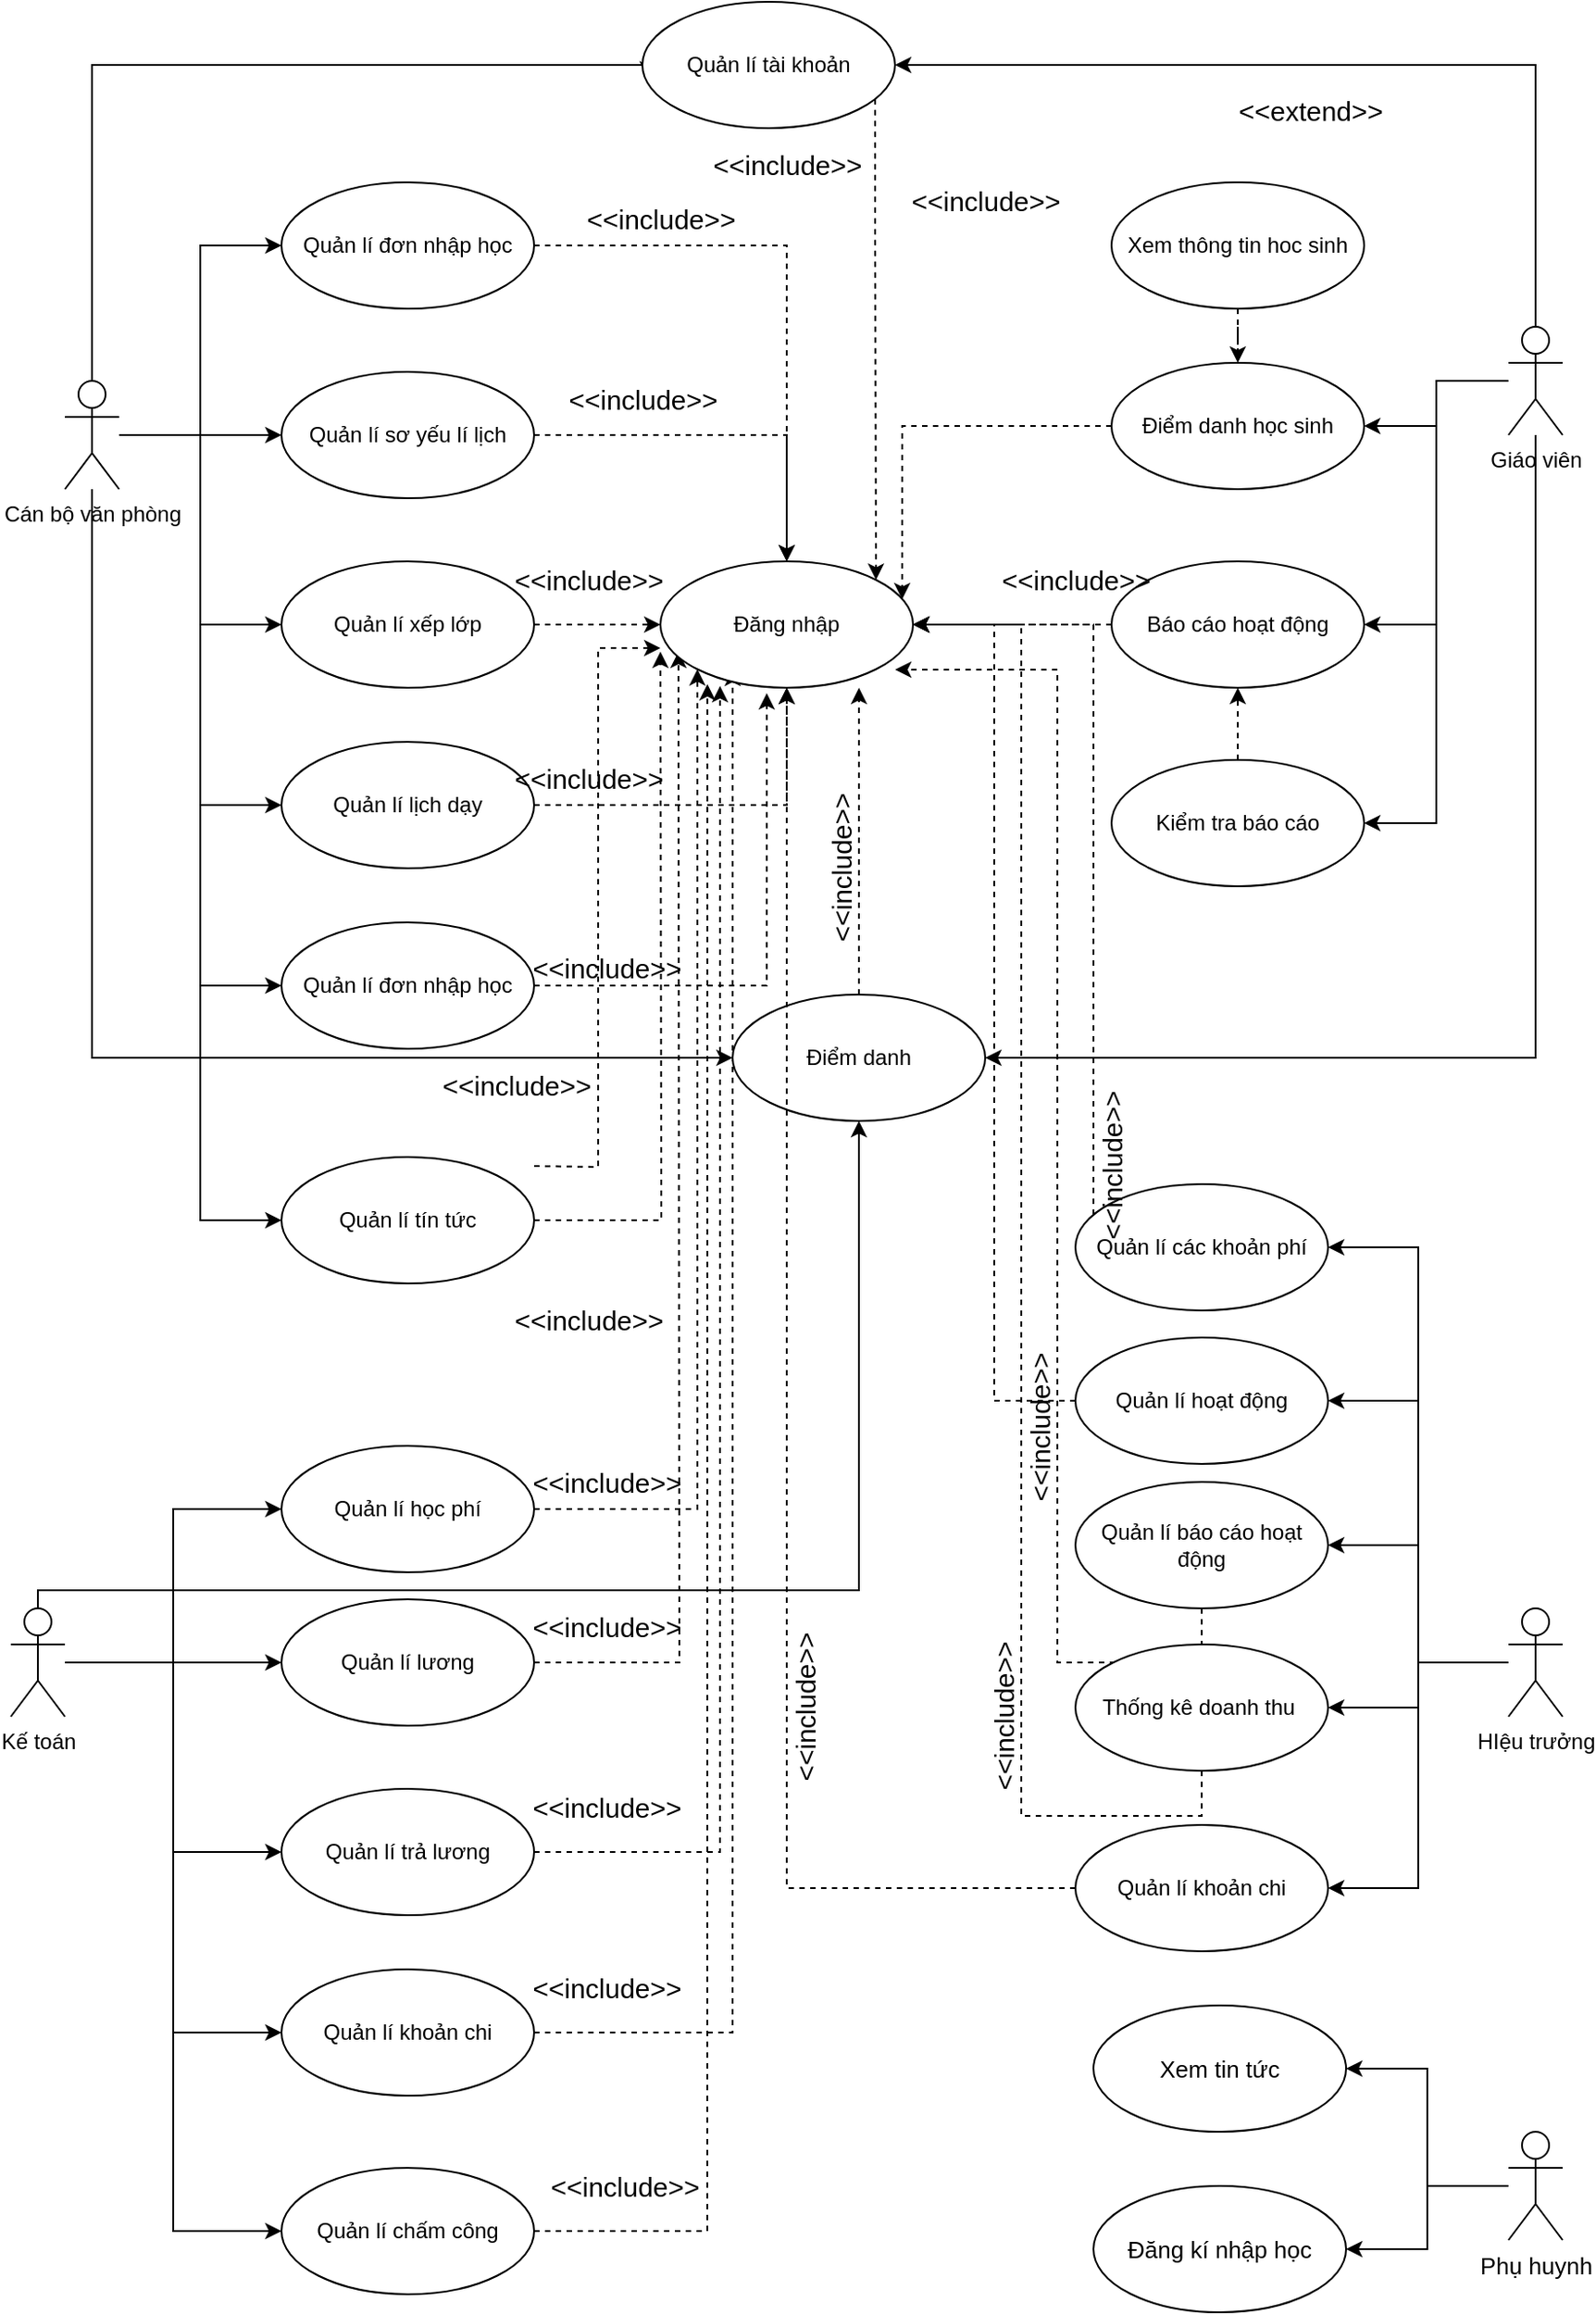 <mxfile version="14.2.7" type="device" pages="7"><diagram id="NbjMyHQraYemWXhI03L3" name="Page-1"><mxGraphModel dx="1182" dy="732" grid="1" gridSize="10" guides="1" tooltips="1" connect="1" arrows="1" fold="1" page="1" pageScale="1" pageWidth="827" pageHeight="1169" math="0" shadow="0"><root><mxCell id="0"/><mxCell id="1" parent="0"/><mxCell id="KpEtDGwe3fr-x8fNuBkc-76" style="edgeStyle=orthogonalEdgeStyle;rounded=0;orthogonalLoop=1;jettySize=auto;html=1;dashed=1;fontSize=15;" parent="1" source="KpEtDGwe3fr-x8fNuBkc-1" target="KpEtDGwe3fr-x8fNuBkc-70" edge="1"><mxGeometry relative="1" as="geometry"/></mxCell><mxCell id="KpEtDGwe3fr-x8fNuBkc-1" value="Quản lí đơn nhập học" style="ellipse;whiteSpace=wrap;html=1;" parent="1" vertex="1"><mxGeometry x="200" y="150" width="140" height="70" as="geometry"/></mxCell><mxCell id="KpEtDGwe3fr-x8fNuBkc-18" style="edgeStyle=orthogonalEdgeStyle;rounded=0;orthogonalLoop=1;jettySize=auto;html=1;entryX=0;entryY=0.5;entryDx=0;entryDy=0;" parent="1" source="KpEtDGwe3fr-x8fNuBkc-4" target="KpEtDGwe3fr-x8fNuBkc-1" edge="1"><mxGeometry relative="1" as="geometry"/></mxCell><mxCell id="KpEtDGwe3fr-x8fNuBkc-19" style="edgeStyle=orthogonalEdgeStyle;rounded=0;orthogonalLoop=1;jettySize=auto;html=1;" parent="1" source="KpEtDGwe3fr-x8fNuBkc-4" target="KpEtDGwe3fr-x8fNuBkc-5" edge="1"><mxGeometry relative="1" as="geometry"/></mxCell><mxCell id="KpEtDGwe3fr-x8fNuBkc-20" style="edgeStyle=orthogonalEdgeStyle;rounded=0;orthogonalLoop=1;jettySize=auto;html=1;entryX=0;entryY=0.5;entryDx=0;entryDy=0;" parent="1" source="KpEtDGwe3fr-x8fNuBkc-4" target="KpEtDGwe3fr-x8fNuBkc-6" edge="1"><mxGeometry relative="1" as="geometry"/></mxCell><mxCell id="KpEtDGwe3fr-x8fNuBkc-21" style="edgeStyle=orthogonalEdgeStyle;rounded=0;orthogonalLoop=1;jettySize=auto;html=1;entryX=0;entryY=0.5;entryDx=0;entryDy=0;" parent="1" source="KpEtDGwe3fr-x8fNuBkc-4" target="KpEtDGwe3fr-x8fNuBkc-7" edge="1"><mxGeometry relative="1" as="geometry"/></mxCell><mxCell id="KpEtDGwe3fr-x8fNuBkc-22" style="edgeStyle=orthogonalEdgeStyle;rounded=0;orthogonalLoop=1;jettySize=auto;html=1;entryX=0;entryY=0.5;entryDx=0;entryDy=0;" parent="1" source="KpEtDGwe3fr-x8fNuBkc-4" target="KpEtDGwe3fr-x8fNuBkc-10" edge="1"><mxGeometry relative="1" as="geometry"/></mxCell><mxCell id="KpEtDGwe3fr-x8fNuBkc-25" style="edgeStyle=orthogonalEdgeStyle;rounded=0;orthogonalLoop=1;jettySize=auto;html=1;entryX=0.021;entryY=0.6;entryDx=0;entryDy=0;entryPerimeter=0;" parent="1" source="KpEtDGwe3fr-x8fNuBkc-4" target="KpEtDGwe3fr-x8fNuBkc-12" edge="1"><mxGeometry relative="1" as="geometry"><Array as="points"><mxPoint x="95" y="85"/><mxPoint x="403" y="85"/></Array></mxGeometry></mxCell><mxCell id="KpEtDGwe3fr-x8fNuBkc-43" style="edgeStyle=orthogonalEdgeStyle;rounded=0;orthogonalLoop=1;jettySize=auto;html=1;entryX=0;entryY=0.5;entryDx=0;entryDy=0;" parent="1" source="KpEtDGwe3fr-x8fNuBkc-4" target="KpEtDGwe3fr-x8fNuBkc-42" edge="1"><mxGeometry relative="1" as="geometry"/></mxCell><mxCell id="KpEtDGwe3fr-x8fNuBkc-73" style="edgeStyle=orthogonalEdgeStyle;rounded=0;orthogonalLoop=1;jettySize=auto;html=1;entryX=0;entryY=0.5;entryDx=0;entryDy=0;fontSize=15;" parent="1" source="KpEtDGwe3fr-x8fNuBkc-4" target="KpEtDGwe3fr-x8fNuBkc-47" edge="1"><mxGeometry relative="1" as="geometry"><Array as="points"><mxPoint x="95" y="635"/></Array></mxGeometry></mxCell><mxCell id="KpEtDGwe3fr-x8fNuBkc-4" value="Cán bộ văn phòng" style="shape=umlActor;verticalLabelPosition=bottom;verticalAlign=top;html=1;" parent="1" vertex="1"><mxGeometry x="80" y="260" width="30" height="60" as="geometry"/></mxCell><mxCell id="KpEtDGwe3fr-x8fNuBkc-79" style="edgeStyle=orthogonalEdgeStyle;rounded=0;orthogonalLoop=1;jettySize=auto;html=1;dashed=1;fontSize=15;" parent="1" source="KpEtDGwe3fr-x8fNuBkc-5" target="KpEtDGwe3fr-x8fNuBkc-70" edge="1"><mxGeometry relative="1" as="geometry"/></mxCell><mxCell id="KpEtDGwe3fr-x8fNuBkc-5" value="Quản lí sơ yếu lí lịch" style="ellipse;whiteSpace=wrap;html=1;" parent="1" vertex="1"><mxGeometry x="200" y="255" width="140" height="70" as="geometry"/></mxCell><mxCell id="KpEtDGwe3fr-x8fNuBkc-80" style="edgeStyle=orthogonalEdgeStyle;rounded=0;orthogonalLoop=1;jettySize=auto;html=1;dashed=1;fontSize=15;" parent="1" source="KpEtDGwe3fr-x8fNuBkc-6" target="KpEtDGwe3fr-x8fNuBkc-70" edge="1"><mxGeometry relative="1" as="geometry"/></mxCell><mxCell id="KpEtDGwe3fr-x8fNuBkc-6" value="Quản lí xếp lớp" style="ellipse;whiteSpace=wrap;html=1;" parent="1" vertex="1"><mxGeometry x="200" y="360" width="140" height="70" as="geometry"/></mxCell><mxCell id="KpEtDGwe3fr-x8fNuBkc-81" style="edgeStyle=orthogonalEdgeStyle;rounded=0;orthogonalLoop=1;jettySize=auto;html=1;dashed=1;fontSize=15;" parent="1" source="KpEtDGwe3fr-x8fNuBkc-7" target="KpEtDGwe3fr-x8fNuBkc-70" edge="1"><mxGeometry relative="1" as="geometry"/></mxCell><mxCell id="KpEtDGwe3fr-x8fNuBkc-7" value="Quản lí lịch dạy" style="ellipse;whiteSpace=wrap;html=1;" parent="1" vertex="1"><mxGeometry x="200" y="460" width="140" height="70" as="geometry"/></mxCell><mxCell id="KpEtDGwe3fr-x8fNuBkc-82" style="edgeStyle=orthogonalEdgeStyle;rounded=0;orthogonalLoop=1;jettySize=auto;html=1;entryX=0.421;entryY=1.043;entryDx=0;entryDy=0;entryPerimeter=0;dashed=1;fontSize=15;" parent="1" source="KpEtDGwe3fr-x8fNuBkc-10" target="KpEtDGwe3fr-x8fNuBkc-70" edge="1"><mxGeometry relative="1" as="geometry"/></mxCell><mxCell id="KpEtDGwe3fr-x8fNuBkc-10" value="Quản lí đơn nhập học" style="ellipse;whiteSpace=wrap;html=1;" parent="1" vertex="1"><mxGeometry x="200" y="560" width="140" height="70" as="geometry"/></mxCell><mxCell id="KpEtDGwe3fr-x8fNuBkc-102" style="edgeStyle=orthogonalEdgeStyle;rounded=0;orthogonalLoop=1;jettySize=auto;html=1;entryX=0;entryY=0.686;entryDx=0;entryDy=0;entryPerimeter=0;dashed=1;fontSize=15;" parent="1" target="KpEtDGwe3fr-x8fNuBkc-70" edge="1"><mxGeometry relative="1" as="geometry"><mxPoint x="340" y="695" as="sourcePoint"/></mxGeometry></mxCell><mxCell id="KpEtDGwe3fr-x8fNuBkc-78" style="edgeStyle=orthogonalEdgeStyle;rounded=0;orthogonalLoop=1;jettySize=auto;html=1;entryX=1;entryY=0;entryDx=0;entryDy=0;dashed=1;fontSize=15;" parent="1" source="KpEtDGwe3fr-x8fNuBkc-12" target="KpEtDGwe3fr-x8fNuBkc-70" edge="1"><mxGeometry relative="1" as="geometry"><Array as="points"><mxPoint x="529" y="180"/><mxPoint x="529" y="180"/></Array></mxGeometry></mxCell><mxCell id="KpEtDGwe3fr-x8fNuBkc-12" value="Quản lí tài khoản" style="ellipse;whiteSpace=wrap;html=1;" parent="1" vertex="1"><mxGeometry x="400" y="50" width="140" height="70" as="geometry"/></mxCell><mxCell id="KpEtDGwe3fr-x8fNuBkc-34" style="edgeStyle=orthogonalEdgeStyle;rounded=0;orthogonalLoop=1;jettySize=auto;html=1;entryX=0;entryY=0.5;entryDx=0;entryDy=0;" parent="1" source="KpEtDGwe3fr-x8fNuBkc-26" target="KpEtDGwe3fr-x8fNuBkc-27" edge="1"><mxGeometry relative="1" as="geometry"/></mxCell><mxCell id="KpEtDGwe3fr-x8fNuBkc-36" style="edgeStyle=orthogonalEdgeStyle;rounded=0;orthogonalLoop=1;jettySize=auto;html=1;entryX=0;entryY=0.5;entryDx=0;entryDy=0;" parent="1" source="KpEtDGwe3fr-x8fNuBkc-26" target="KpEtDGwe3fr-x8fNuBkc-32" edge="1"><mxGeometry relative="1" as="geometry"/></mxCell><mxCell id="KpEtDGwe3fr-x8fNuBkc-37" style="edgeStyle=orthogonalEdgeStyle;rounded=0;orthogonalLoop=1;jettySize=auto;html=1;entryX=0;entryY=0.5;entryDx=0;entryDy=0;" parent="1" source="KpEtDGwe3fr-x8fNuBkc-26" target="KpEtDGwe3fr-x8fNuBkc-33" edge="1"><mxGeometry relative="1" as="geometry"/></mxCell><mxCell id="KpEtDGwe3fr-x8fNuBkc-39" style="edgeStyle=orthogonalEdgeStyle;rounded=0;orthogonalLoop=1;jettySize=auto;html=1;entryX=0;entryY=0.5;entryDx=0;entryDy=0;" parent="1" source="KpEtDGwe3fr-x8fNuBkc-26" target="KpEtDGwe3fr-x8fNuBkc-38" edge="1"><mxGeometry relative="1" as="geometry"/></mxCell><mxCell id="KpEtDGwe3fr-x8fNuBkc-41" style="edgeStyle=orthogonalEdgeStyle;rounded=0;orthogonalLoop=1;jettySize=auto;html=1;entryX=0;entryY=0.5;entryDx=0;entryDy=0;" parent="1" source="KpEtDGwe3fr-x8fNuBkc-26" target="KpEtDGwe3fr-x8fNuBkc-40" edge="1"><mxGeometry relative="1" as="geometry"/></mxCell><mxCell id="KpEtDGwe3fr-x8fNuBkc-120" style="edgeStyle=orthogonalEdgeStyle;rounded=0;orthogonalLoop=1;jettySize=auto;html=1;entryX=0.5;entryY=1;entryDx=0;entryDy=0;fontSize=15;" parent="1" source="KpEtDGwe3fr-x8fNuBkc-26" target="KpEtDGwe3fr-x8fNuBkc-47" edge="1"><mxGeometry relative="1" as="geometry"><Array as="points"><mxPoint x="65" y="930"/><mxPoint x="520" y="930"/></Array></mxGeometry></mxCell><mxCell id="KpEtDGwe3fr-x8fNuBkc-26" value="Kế toán" style="shape=umlActor;verticalLabelPosition=bottom;verticalAlign=top;html=1;" parent="1" vertex="1"><mxGeometry x="50" y="940" width="30" height="60" as="geometry"/></mxCell><mxCell id="KpEtDGwe3fr-x8fNuBkc-75" style="edgeStyle=orthogonalEdgeStyle;rounded=0;orthogonalLoop=1;jettySize=auto;html=1;entryX=0;entryY=1;entryDx=0;entryDy=0;fontSize=15;dashed=1;" parent="1" source="KpEtDGwe3fr-x8fNuBkc-27" target="KpEtDGwe3fr-x8fNuBkc-70" edge="1"><mxGeometry relative="1" as="geometry"/></mxCell><mxCell id="KpEtDGwe3fr-x8fNuBkc-27" value="Quản lí học phí" style="ellipse;whiteSpace=wrap;html=1;" parent="1" vertex="1"><mxGeometry x="200" y="850" width="140" height="70" as="geometry"/></mxCell><mxCell id="KpEtDGwe3fr-x8fNuBkc-89" style="edgeStyle=orthogonalEdgeStyle;rounded=0;orthogonalLoop=1;jettySize=auto;html=1;dashed=1;fontSize=15;" parent="1" source="KpEtDGwe3fr-x8fNuBkc-32" edge="1"><mxGeometry relative="1" as="geometry"><mxPoint x="420" y="410" as="targetPoint"/></mxGeometry></mxCell><mxCell id="KpEtDGwe3fr-x8fNuBkc-32" value="Quản lí lương" style="ellipse;whiteSpace=wrap;html=1;" parent="1" vertex="1"><mxGeometry x="200" y="935" width="140" height="70" as="geometry"/></mxCell><mxCell id="KpEtDGwe3fr-x8fNuBkc-90" style="edgeStyle=orthogonalEdgeStyle;rounded=0;orthogonalLoop=1;jettySize=auto;html=1;entryX=0.236;entryY=0.986;entryDx=0;entryDy=0;entryPerimeter=0;dashed=1;fontSize=15;" parent="1" source="KpEtDGwe3fr-x8fNuBkc-33" target="KpEtDGwe3fr-x8fNuBkc-70" edge="1"><mxGeometry relative="1" as="geometry"/></mxCell><mxCell id="KpEtDGwe3fr-x8fNuBkc-33" value="Quản lí trả lương" style="ellipse;whiteSpace=wrap;html=1;" parent="1" vertex="1"><mxGeometry x="200" y="1040" width="140" height="70" as="geometry"/></mxCell><mxCell id="KpEtDGwe3fr-x8fNuBkc-91" style="edgeStyle=orthogonalEdgeStyle;rounded=0;orthogonalLoop=1;jettySize=auto;html=1;entryX=0.286;entryY=0.857;entryDx=0;entryDy=0;entryPerimeter=0;dashed=1;fontSize=15;" parent="1" source="KpEtDGwe3fr-x8fNuBkc-38" target="KpEtDGwe3fr-x8fNuBkc-70" edge="1"><mxGeometry relative="1" as="geometry"/></mxCell><mxCell id="KpEtDGwe3fr-x8fNuBkc-38" value="Quản lí khoản chi" style="ellipse;whiteSpace=wrap;html=1;" parent="1" vertex="1"><mxGeometry x="200" y="1140" width="140" height="70" as="geometry"/></mxCell><mxCell id="KpEtDGwe3fr-x8fNuBkc-92" style="edgeStyle=orthogonalEdgeStyle;rounded=0;orthogonalLoop=1;jettySize=auto;html=1;entryX=0.186;entryY=0.971;entryDx=0;entryDy=0;entryPerimeter=0;dashed=1;fontSize=15;" parent="1" source="KpEtDGwe3fr-x8fNuBkc-40" target="KpEtDGwe3fr-x8fNuBkc-70" edge="1"><mxGeometry relative="1" as="geometry"/></mxCell><mxCell id="KpEtDGwe3fr-x8fNuBkc-40" value="Quản lí chấm công" style="ellipse;whiteSpace=wrap;html=1;" parent="1" vertex="1"><mxGeometry x="200" y="1250" width="140" height="70" as="geometry"/></mxCell><mxCell id="KpEtDGwe3fr-x8fNuBkc-103" style="edgeStyle=orthogonalEdgeStyle;rounded=0;orthogonalLoop=1;jettySize=auto;html=1;dashed=1;fontSize=15;" parent="1" source="KpEtDGwe3fr-x8fNuBkc-42" edge="1"><mxGeometry relative="1" as="geometry"><mxPoint x="410" y="410" as="targetPoint"/></mxGeometry></mxCell><mxCell id="KpEtDGwe3fr-x8fNuBkc-42" value="Quản lí tín tức" style="ellipse;whiteSpace=wrap;html=1;" parent="1" vertex="1"><mxGeometry x="200" y="690" width="140" height="70" as="geometry"/></mxCell><mxCell id="KpEtDGwe3fr-x8fNuBkc-65" style="edgeStyle=orthogonalEdgeStyle;rounded=0;orthogonalLoop=1;jettySize=auto;html=1;entryX=1;entryY=0.5;entryDx=0;entryDy=0;fontSize=15;" parent="1" source="KpEtDGwe3fr-x8fNuBkc-44" target="KpEtDGwe3fr-x8fNuBkc-50" edge="1"><mxGeometry relative="1" as="geometry"/></mxCell><mxCell id="KpEtDGwe3fr-x8fNuBkc-67" style="edgeStyle=orthogonalEdgeStyle;rounded=0;orthogonalLoop=1;jettySize=auto;html=1;entryX=1;entryY=0.5;entryDx=0;entryDy=0;fontSize=15;" parent="1" source="KpEtDGwe3fr-x8fNuBkc-44" target="KpEtDGwe3fr-x8fNuBkc-54" edge="1"><mxGeometry relative="1" as="geometry"/></mxCell><mxCell id="KpEtDGwe3fr-x8fNuBkc-68" style="edgeStyle=orthogonalEdgeStyle;rounded=0;orthogonalLoop=1;jettySize=auto;html=1;entryX=1;entryY=0.5;entryDx=0;entryDy=0;fontSize=15;" parent="1" source="KpEtDGwe3fr-x8fNuBkc-44" target="KpEtDGwe3fr-x8fNuBkc-61" edge="1"><mxGeometry relative="1" as="geometry"/></mxCell><mxCell id="KpEtDGwe3fr-x8fNuBkc-69" style="edgeStyle=orthogonalEdgeStyle;rounded=0;orthogonalLoop=1;jettySize=auto;html=1;entryX=1;entryY=0.5;entryDx=0;entryDy=0;fontSize=15;" parent="1" source="KpEtDGwe3fr-x8fNuBkc-44" target="KpEtDGwe3fr-x8fNuBkc-12" edge="1"><mxGeometry relative="1" as="geometry"><Array as="points"><mxPoint x="895" y="85"/></Array></mxGeometry></mxCell><mxCell id="KpEtDGwe3fr-x8fNuBkc-72" style="edgeStyle=orthogonalEdgeStyle;rounded=0;orthogonalLoop=1;jettySize=auto;html=1;entryX=1;entryY=0.5;entryDx=0;entryDy=0;fontSize=15;" parent="1" source="KpEtDGwe3fr-x8fNuBkc-44" target="KpEtDGwe3fr-x8fNuBkc-47" edge="1"><mxGeometry relative="1" as="geometry"><Array as="points"><mxPoint x="895" y="635"/></Array></mxGeometry></mxCell><mxCell id="KpEtDGwe3fr-x8fNuBkc-44" value="Giáo viên" style="shape=umlActor;verticalLabelPosition=bottom;verticalAlign=top;html=1;" parent="1" vertex="1"><mxGeometry x="880" y="230" width="30" height="60" as="geometry"/></mxCell><mxCell id="KpEtDGwe3fr-x8fNuBkc-87" style="edgeStyle=orthogonalEdgeStyle;rounded=0;orthogonalLoop=1;jettySize=auto;html=1;entryX=0.786;entryY=1;entryDx=0;entryDy=0;entryPerimeter=0;dashed=1;fontSize=15;" parent="1" source="KpEtDGwe3fr-x8fNuBkc-47" target="KpEtDGwe3fr-x8fNuBkc-70" edge="1"><mxGeometry relative="1" as="geometry"/></mxCell><mxCell id="KpEtDGwe3fr-x8fNuBkc-47" value="Điểm danh" style="ellipse;whiteSpace=wrap;html=1;" parent="1" vertex="1"><mxGeometry x="450" y="600" width="140" height="70" as="geometry"/></mxCell><mxCell id="KpEtDGwe3fr-x8fNuBkc-83" style="edgeStyle=orthogonalEdgeStyle;rounded=0;orthogonalLoop=1;jettySize=auto;html=1;entryX=0.957;entryY=0.3;entryDx=0;entryDy=0;entryPerimeter=0;dashed=1;fontSize=15;" parent="1" source="KpEtDGwe3fr-x8fNuBkc-50" target="KpEtDGwe3fr-x8fNuBkc-70" edge="1"><mxGeometry relative="1" as="geometry"/></mxCell><mxCell id="KpEtDGwe3fr-x8fNuBkc-50" value="Điểm danh học sinh" style="ellipse;whiteSpace=wrap;html=1;" parent="1" vertex="1"><mxGeometry x="660" y="250" width="140" height="70" as="geometry"/></mxCell><mxCell id="KpEtDGwe3fr-x8fNuBkc-85" style="edgeStyle=orthogonalEdgeStyle;rounded=0;orthogonalLoop=1;jettySize=auto;html=1;dashed=1;fontSize=15;" parent="1" source="KpEtDGwe3fr-x8fNuBkc-54" edge="1"><mxGeometry relative="1" as="geometry"><mxPoint x="550" y="395" as="targetPoint"/></mxGeometry></mxCell><mxCell id="KpEtDGwe3fr-x8fNuBkc-54" value="Báo cáo hoạt động" style="ellipse;whiteSpace=wrap;html=1;" parent="1" vertex="1"><mxGeometry x="660" y="360" width="140" height="70" as="geometry"/></mxCell><mxCell id="KpEtDGwe3fr-x8fNuBkc-59" style="edgeStyle=orthogonalEdgeStyle;rounded=0;orthogonalLoop=1;jettySize=auto;html=1;entryX=0.5;entryY=0;entryDx=0;entryDy=0;dashed=1;" parent="1" source="KpEtDGwe3fr-x8fNuBkc-57" target="KpEtDGwe3fr-x8fNuBkc-50" edge="1"><mxGeometry relative="1" as="geometry"/></mxCell><mxCell id="KpEtDGwe3fr-x8fNuBkc-57" value="Xem thông tin hoc sinh" style="ellipse;whiteSpace=wrap;html=1;" parent="1" vertex="1"><mxGeometry x="660" y="150" width="140" height="70" as="geometry"/></mxCell><mxCell id="KpEtDGwe3fr-x8fNuBkc-60" value="&amp;lt;&amp;lt;extend&amp;gt;&amp;gt;" style="text;html=1;align=center;verticalAlign=middle;resizable=0;points=[];autosize=1;fontSize=15;" parent="1" vertex="1"><mxGeometry x="720" y="100" width="100" height="20" as="geometry"/></mxCell><mxCell id="KpEtDGwe3fr-x8fNuBkc-63" style="edgeStyle=orthogonalEdgeStyle;rounded=0;orthogonalLoop=1;jettySize=auto;html=1;entryX=0.5;entryY=1;entryDx=0;entryDy=0;dashed=1;fontSize=15;" parent="1" source="KpEtDGwe3fr-x8fNuBkc-61" target="KpEtDGwe3fr-x8fNuBkc-54" edge="1"><mxGeometry relative="1" as="geometry"/></mxCell><mxCell id="KpEtDGwe3fr-x8fNuBkc-61" value="Kiểm tra báo cáo" style="ellipse;whiteSpace=wrap;html=1;" parent="1" vertex="1"><mxGeometry x="660" y="470" width="140" height="70" as="geometry"/></mxCell><mxCell id="KpEtDGwe3fr-x8fNuBkc-70" value="Đăng nhập" style="ellipse;whiteSpace=wrap;html=1;" parent="1" vertex="1"><mxGeometry x="410" y="360" width="140" height="70" as="geometry"/></mxCell><mxCell id="KpEtDGwe3fr-x8fNuBkc-93" value="&amp;lt;&amp;lt;include&amp;gt;&amp;gt;" style="text;html=1;align=center;verticalAlign=middle;resizable=0;points=[];autosize=1;fontSize=15;" parent="1" vertex="1"><mxGeometry x="360" y="160" width="100" height="20" as="geometry"/></mxCell><mxCell id="KpEtDGwe3fr-x8fNuBkc-94" value="&amp;lt;&amp;lt;include&amp;gt;&amp;gt;" style="text;html=1;align=center;verticalAlign=middle;resizable=0;points=[];autosize=1;fontSize=15;" parent="1" vertex="1"><mxGeometry x="350" y="260" width="100" height="20" as="geometry"/></mxCell><mxCell id="KpEtDGwe3fr-x8fNuBkc-95" value="&amp;lt;&amp;lt;include&amp;gt;&amp;gt;" style="text;html=1;align=center;verticalAlign=middle;resizable=0;points=[];autosize=1;fontSize=15;" parent="1" vertex="1"><mxGeometry x="540" y="150" width="100" height="20" as="geometry"/></mxCell><mxCell id="KpEtDGwe3fr-x8fNuBkc-97" value="&amp;lt;&amp;lt;include&amp;gt;&amp;gt;" style="text;html=1;align=center;verticalAlign=middle;resizable=0;points=[];autosize=1;fontSize=15;" parent="1" vertex="1"><mxGeometry x="430" y="130" width="100" height="20" as="geometry"/></mxCell><mxCell id="KpEtDGwe3fr-x8fNuBkc-98" value="&amp;lt;&amp;lt;include&amp;gt;&amp;gt;" style="text;html=1;align=center;verticalAlign=middle;resizable=0;points=[];autosize=1;fontSize=15;" parent="1" vertex="1"><mxGeometry x="320" y="360" width="100" height="20" as="geometry"/></mxCell><mxCell id="KpEtDGwe3fr-x8fNuBkc-99" value="&amp;lt;&amp;lt;include&amp;gt;&amp;gt;" style="text;html=1;align=center;verticalAlign=middle;resizable=0;points=[];autosize=1;fontSize=15;" parent="1" vertex="1"><mxGeometry x="320" y="470" width="100" height="20" as="geometry"/></mxCell><mxCell id="KpEtDGwe3fr-x8fNuBkc-100" value="&amp;lt;&amp;lt;include&amp;gt;&amp;gt;" style="text;html=1;align=center;verticalAlign=middle;resizable=0;points=[];autosize=1;fontSize=15;" parent="1" vertex="1"><mxGeometry x="330" y="575" width="100" height="20" as="geometry"/></mxCell><mxCell id="KpEtDGwe3fr-x8fNuBkc-101" value="&amp;lt;&amp;lt;include&amp;gt;&amp;gt;" style="text;html=1;align=center;verticalAlign=middle;resizable=0;points=[];autosize=1;fontSize=15;" parent="1" vertex="1"><mxGeometry x="330" y="860" width="100" height="20" as="geometry"/></mxCell><mxCell id="KpEtDGwe3fr-x8fNuBkc-104" value="&amp;lt;&amp;lt;include&amp;gt;&amp;gt;" style="text;html=1;align=center;verticalAlign=middle;resizable=0;points=[];autosize=1;fontSize=15;" parent="1" vertex="1"><mxGeometry x="320" y="770" width="100" height="20" as="geometry"/></mxCell><mxCell id="KpEtDGwe3fr-x8fNuBkc-105" value="&amp;lt;&amp;lt;include&amp;gt;&amp;gt;" style="text;html=1;align=center;verticalAlign=middle;resizable=0;points=[];autosize=1;fontSize=15;" parent="1" vertex="1"><mxGeometry x="280" y="640" width="100" height="20" as="geometry"/></mxCell><mxCell id="KpEtDGwe3fr-x8fNuBkc-107" value="&amp;lt;&amp;lt;include&amp;gt;&amp;gt;" style="text;html=1;align=center;verticalAlign=middle;resizable=0;points=[];autosize=1;fontSize=15;" parent="1" vertex="1"><mxGeometry x="330" y="1040" width="100" height="20" as="geometry"/></mxCell><mxCell id="KpEtDGwe3fr-x8fNuBkc-108" value="&amp;lt;&amp;lt;include&amp;gt;&amp;gt;" style="text;html=1;align=center;verticalAlign=middle;resizable=0;points=[];autosize=1;fontSize=15;" parent="1" vertex="1"><mxGeometry x="330" y="1140" width="100" height="20" as="geometry"/></mxCell><mxCell id="KpEtDGwe3fr-x8fNuBkc-109" value="&amp;lt;&amp;lt;include&amp;gt;&amp;gt;" style="text;html=1;align=center;verticalAlign=middle;resizable=0;points=[];autosize=1;fontSize=15;" parent="1" vertex="1"><mxGeometry x="340" y="1250" width="100" height="20" as="geometry"/></mxCell><mxCell id="KpEtDGwe3fr-x8fNuBkc-111" value="&amp;lt;&amp;lt;include&amp;gt;&amp;gt;" style="text;html=1;align=center;verticalAlign=middle;resizable=0;points=[];autosize=1;fontSize=15;rotation=270;" parent="1" vertex="1"><mxGeometry x="460" y="520" width="100" height="20" as="geometry"/></mxCell><mxCell id="KpEtDGwe3fr-x8fNuBkc-112" value="&amp;lt;&amp;lt;include&amp;gt;&amp;gt;" style="text;html=1;align=center;verticalAlign=middle;resizable=0;points=[];autosize=1;fontSize=15;rounded=0;" parent="1" vertex="1"><mxGeometry x="590" y="360" width="100" height="20" as="geometry"/></mxCell><mxCell id="KpEtDGwe3fr-x8fNuBkc-118" style="edgeStyle=orthogonalEdgeStyle;rounded=0;orthogonalLoop=1;jettySize=auto;html=1;entryX=1;entryY=0.5;entryDx=0;entryDy=0;fontSize=13;" parent="1" source="KpEtDGwe3fr-x8fNuBkc-113" target="KpEtDGwe3fr-x8fNuBkc-115" edge="1"><mxGeometry relative="1" as="geometry"/></mxCell><mxCell id="KpEtDGwe3fr-x8fNuBkc-119" style="edgeStyle=orthogonalEdgeStyle;rounded=0;orthogonalLoop=1;jettySize=auto;html=1;entryX=1;entryY=0.5;entryDx=0;entryDy=0;fontSize=13;" parent="1" source="KpEtDGwe3fr-x8fNuBkc-113" target="KpEtDGwe3fr-x8fNuBkc-116" edge="1"><mxGeometry relative="1" as="geometry"/></mxCell><mxCell id="KpEtDGwe3fr-x8fNuBkc-113" value="Phụ huynh" style="shape=umlActor;verticalLabelPosition=bottom;verticalAlign=top;html=1;fontSize=13;" parent="1" vertex="1"><mxGeometry x="880" y="1230" width="30" height="60" as="geometry"/></mxCell><mxCell id="KpEtDGwe3fr-x8fNuBkc-115" value="Xem tin tức" style="ellipse;whiteSpace=wrap;html=1;fontSize=13;" parent="1" vertex="1"><mxGeometry x="650" y="1160" width="140" height="70" as="geometry"/></mxCell><mxCell id="KpEtDGwe3fr-x8fNuBkc-116" value="Đăng kí nhập học" style="ellipse;whiteSpace=wrap;html=1;fontSize=13;" parent="1" vertex="1"><mxGeometry x="650" y="1260" width="140" height="70" as="geometry"/></mxCell><mxCell id="FVGblREiNJI5Xoq0YCyZ-12" style="edgeStyle=orthogonalEdgeStyle;rounded=0;orthogonalLoop=1;jettySize=auto;html=1;entryX=1;entryY=0.5;entryDx=0;entryDy=0;fontSize=13;" parent="1" source="FVGblREiNJI5Xoq0YCyZ-1" target="FVGblREiNJI5Xoq0YCyZ-3" edge="1"><mxGeometry relative="1" as="geometry"/></mxCell><mxCell id="FVGblREiNJI5Xoq0YCyZ-13" style="edgeStyle=orthogonalEdgeStyle;rounded=0;orthogonalLoop=1;jettySize=auto;html=1;fontSize=13;" parent="1" source="FVGblREiNJI5Xoq0YCyZ-1" target="FVGblREiNJI5Xoq0YCyZ-10" edge="1"><mxGeometry relative="1" as="geometry"/></mxCell><mxCell id="FVGblREiNJI5Xoq0YCyZ-14" style="edgeStyle=orthogonalEdgeStyle;rounded=0;orthogonalLoop=1;jettySize=auto;html=1;entryX=1;entryY=0.5;entryDx=0;entryDy=0;fontSize=13;" parent="1" source="FVGblREiNJI5Xoq0YCyZ-1" target="FVGblREiNJI5Xoq0YCyZ-11" edge="1"><mxGeometry relative="1" as="geometry"/></mxCell><mxCell id="FVGblREiNJI5Xoq0YCyZ-28" style="edgeStyle=orthogonalEdgeStyle;rounded=0;orthogonalLoop=1;jettySize=auto;html=1;entryX=1;entryY=0.5;entryDx=0;entryDy=0;fontSize=13;" parent="1" source="FVGblREiNJI5Xoq0YCyZ-1" target="FVGblREiNJI5Xoq0YCyZ-22" edge="1"><mxGeometry relative="1" as="geometry"/></mxCell><mxCell id="pHh7V3F2mBKkIgvpXmQe-2" style="edgeStyle=orthogonalEdgeStyle;rounded=0;orthogonalLoop=1;jettySize=auto;html=1;entryX=1;entryY=0.5;entryDx=0;entryDy=0;" parent="1" source="FVGblREiNJI5Xoq0YCyZ-1" target="pHh7V3F2mBKkIgvpXmQe-1" edge="1"><mxGeometry relative="1" as="geometry"/></mxCell><mxCell id="FVGblREiNJI5Xoq0YCyZ-1" value="HIệu trưởng" style="shape=umlActor;verticalLabelPosition=bottom;verticalAlign=top;html=1;outlineConnect=0;" parent="1" vertex="1"><mxGeometry x="880" y="940" width="30" height="60" as="geometry"/></mxCell><mxCell id="FVGblREiNJI5Xoq0YCyZ-16" style="edgeStyle=orthogonalEdgeStyle;rounded=0;orthogonalLoop=1;jettySize=auto;html=1;entryX=1;entryY=0.5;entryDx=0;entryDy=0;fontSize=13;dashed=1;" parent="1" source="FVGblREiNJI5Xoq0YCyZ-3" target="KpEtDGwe3fr-x8fNuBkc-70" edge="1"><mxGeometry relative="1" as="geometry"/></mxCell><mxCell id="FVGblREiNJI5Xoq0YCyZ-3" value="Quản lí hoạt động" style="ellipse;whiteSpace=wrap;html=1;" parent="1" vertex="1"><mxGeometry x="640" y="790" width="140" height="70" as="geometry"/></mxCell><mxCell id="FVGblREiNJI5Xoq0YCyZ-17" style="edgeStyle=orthogonalEdgeStyle;rounded=0;orthogonalLoop=1;jettySize=auto;html=1;entryX=0.929;entryY=0.857;entryDx=0;entryDy=0;entryPerimeter=0;fontSize=13;dashed=1;" parent="1" source="FVGblREiNJI5Xoq0YCyZ-10" target="KpEtDGwe3fr-x8fNuBkc-70" edge="1"><mxGeometry relative="1" as="geometry"><Array as="points"><mxPoint x="630" y="970"/><mxPoint x="630" y="420"/></Array></mxGeometry></mxCell><mxCell id="FVGblREiNJI5Xoq0YCyZ-10" value="Quản lí báo cáo hoạt động" style="ellipse;whiteSpace=wrap;html=1;" parent="1" vertex="1"><mxGeometry x="640" y="870" width="140" height="70" as="geometry"/></mxCell><mxCell id="FVGblREiNJI5Xoq0YCyZ-18" style="edgeStyle=orthogonalEdgeStyle;rounded=0;orthogonalLoop=1;jettySize=auto;html=1;fontSize=13;dashed=1;exitX=0;exitY=0.5;exitDx=0;exitDy=0;" parent="1" source="pHh7V3F2mBKkIgvpXmQe-1" target="KpEtDGwe3fr-x8fNuBkc-70" edge="1"><mxGeometry relative="1" as="geometry"><mxPoint x="600" y="840" as="sourcePoint"/><Array as="points"/></mxGeometry></mxCell><mxCell id="FVGblREiNJI5Xoq0YCyZ-24" style="edgeStyle=orthogonalEdgeStyle;rounded=0;orthogonalLoop=1;jettySize=auto;html=1;dashed=1;fontSize=13;" parent="1" source="FVGblREiNJI5Xoq0YCyZ-11" target="KpEtDGwe3fr-x8fNuBkc-70" edge="1"><mxGeometry relative="1" as="geometry"><Array as="points"><mxPoint x="610" y="1055"/><mxPoint x="610" y="395"/></Array></mxGeometry></mxCell><mxCell id="FVGblREiNJI5Xoq0YCyZ-11" value="Thống kê doanh thu&amp;nbsp;" style="ellipse;whiteSpace=wrap;html=1;" parent="1" vertex="1"><mxGeometry x="640" y="960" width="140" height="70" as="geometry"/></mxCell><mxCell id="FVGblREiNJI5Xoq0YCyZ-19" value="&amp;lt;&amp;lt;include&amp;gt;&amp;gt;" style="text;html=1;align=center;verticalAlign=middle;resizable=0;points=[];autosize=1;fontSize=15;rotation=270;" parent="1" vertex="1"><mxGeometry x="550" y="990" width="100" height="20" as="geometry"/></mxCell><mxCell id="FVGblREiNJI5Xoq0YCyZ-20" value="&amp;lt;&amp;lt;include&amp;gt;&amp;gt;" style="text;html=1;align=center;verticalAlign=middle;resizable=0;points=[];autosize=1;fontSize=15;rotation=270;" parent="1" vertex="1"><mxGeometry x="440" y="985" width="100" height="20" as="geometry"/></mxCell><mxCell id="FVGblREiNJI5Xoq0YCyZ-26" style="edgeStyle=orthogonalEdgeStyle;rounded=0;orthogonalLoop=1;jettySize=auto;html=1;dashed=1;fontSize=13;" parent="1" source="FVGblREiNJI5Xoq0YCyZ-22" target="KpEtDGwe3fr-x8fNuBkc-70" edge="1"><mxGeometry relative="1" as="geometry"><Array as="points"><mxPoint x="650" y="395"/></Array></mxGeometry></mxCell><mxCell id="FVGblREiNJI5Xoq0YCyZ-22" value="Quản lí các khoản phí" style="ellipse;whiteSpace=wrap;html=1;" parent="1" vertex="1"><mxGeometry x="640" y="705" width="140" height="70" as="geometry"/></mxCell><mxCell id="FVGblREiNJI5Xoq0YCyZ-25" value="&amp;lt;&amp;lt;include&amp;gt;&amp;gt;" style="text;html=1;align=center;verticalAlign=middle;resizable=0;points=[];autosize=1;fontSize=15;rotation=270;" parent="1" vertex="1"><mxGeometry x="570" y="830" width="100" height="20" as="geometry"/></mxCell><mxCell id="FVGblREiNJI5Xoq0YCyZ-27" value="&amp;lt;&amp;lt;include&amp;gt;&amp;gt;" style="text;html=1;align=center;verticalAlign=middle;resizable=0;points=[];autosize=1;fontSize=15;rotation=270;" parent="1" vertex="1"><mxGeometry x="610" y="685" width="100" height="20" as="geometry"/></mxCell><mxCell id="pHh7V3F2mBKkIgvpXmQe-1" value="Quản lí khoản chi" style="ellipse;whiteSpace=wrap;html=1;" parent="1" vertex="1"><mxGeometry x="640" y="1060" width="140" height="70" as="geometry"/></mxCell><mxCell id="tnTiVJ2vqUjz55a5Pft9-1" value="&amp;lt;&amp;lt;include&amp;gt;&amp;gt;" style="text;html=1;align=center;verticalAlign=middle;resizable=0;points=[];autosize=1;fontSize=15;" parent="1" vertex="1"><mxGeometry x="330" y="940" width="100" height="20" as="geometry"/></mxCell></root></mxGraphModel></diagram><diagram id="XTUq4n282-qaObLDGnNK" name="usecase tong"><mxGraphModel dx="2009" dy="732" grid="1" gridSize="10" guides="1" tooltips="1" connect="1" arrows="1" fold="1" page="1" pageScale="1" pageWidth="827" pageHeight="1169" math="0" shadow="0"><root><mxCell id="P6mySIioL7m_QVA6Y-21-0"/><mxCell id="P6mySIioL7m_QVA6Y-21-1" parent="P6mySIioL7m_QVA6Y-21-0"/><mxCell id="h_YsxjxqdVaFl_tws0Fv-0" value="Quản lí đơn nhập học" style="ellipse;whiteSpace=wrap;html=1;" vertex="1" parent="P6mySIioL7m_QVA6Y-21-1"><mxGeometry x="240" y="110" width="140" height="70" as="geometry"/></mxCell><mxCell id="nAtfxicodsPI2Zsv9GxS-18" style="edgeStyle=orthogonalEdgeStyle;rounded=0;orthogonalLoop=1;jettySize=auto;html=1;entryX=1;entryY=0.5;entryDx=0;entryDy=0;" edge="1" parent="P6mySIioL7m_QVA6Y-21-1" source="h_YsxjxqdVaFl_tws0Fv-7" target="h_YsxjxqdVaFl_tws0Fv-0"><mxGeometry relative="1" as="geometry"><Array as="points"><mxPoint x="560" y="145"/></Array></mxGeometry></mxCell><mxCell id="nAtfxicodsPI2Zsv9GxS-19" style="edgeStyle=orthogonalEdgeStyle;rounded=0;orthogonalLoop=1;jettySize=auto;html=1;entryX=1;entryY=0.5;entryDx=0;entryDy=0;" edge="1" parent="P6mySIioL7m_QVA6Y-21-1" source="h_YsxjxqdVaFl_tws0Fv-7" target="h_YsxjxqdVaFl_tws0Fv-8"><mxGeometry relative="1" as="geometry"><Array as="points"><mxPoint x="560" y="235"/></Array></mxGeometry></mxCell><mxCell id="nAtfxicodsPI2Zsv9GxS-20" style="edgeStyle=orthogonalEdgeStyle;rounded=0;orthogonalLoop=1;jettySize=auto;html=1;entryX=1;entryY=0.5;entryDx=0;entryDy=0;" edge="1" parent="P6mySIioL7m_QVA6Y-21-1" source="h_YsxjxqdVaFl_tws0Fv-7" target="h_YsxjxqdVaFl_tws0Fv-9"><mxGeometry relative="1" as="geometry"><Array as="points"><mxPoint x="560" y="319"/></Array></mxGeometry></mxCell><mxCell id="nAtfxicodsPI2Zsv9GxS-23" style="edgeStyle=orthogonalEdgeStyle;rounded=0;orthogonalLoop=1;jettySize=auto;html=1;" edge="1" parent="P6mySIioL7m_QVA6Y-21-1" source="h_YsxjxqdVaFl_tws0Fv-7" target="h_YsxjxqdVaFl_tws0Fv-10"><mxGeometry relative="1" as="geometry"><Array as="points"><mxPoint x="500" y="419"/><mxPoint x="500" y="419"/></Array></mxGeometry></mxCell><mxCell id="nAtfxicodsPI2Zsv9GxS-24" style="edgeStyle=orthogonalEdgeStyle;rounded=0;orthogonalLoop=1;jettySize=auto;html=1;entryX=1;entryY=0.5;entryDx=0;entryDy=0;" edge="1" parent="P6mySIioL7m_QVA6Y-21-1" source="h_YsxjxqdVaFl_tws0Fv-7" target="h_YsxjxqdVaFl_tws0Fv-11"><mxGeometry relative="1" as="geometry"><Array as="points"><mxPoint x="555" y="505"/></Array></mxGeometry></mxCell><mxCell id="nAtfxicodsPI2Zsv9GxS-25" style="edgeStyle=orthogonalEdgeStyle;rounded=0;orthogonalLoop=1;jettySize=auto;html=1;entryX=1;entryY=0.5;entryDx=0;entryDy=0;" edge="1" parent="P6mySIioL7m_QVA6Y-21-1" source="h_YsxjxqdVaFl_tws0Fv-7" target="h_YsxjxqdVaFl_tws0Fv-12"><mxGeometry relative="1" as="geometry"><Array as="points"><mxPoint x="555" y="595"/></Array></mxGeometry></mxCell><mxCell id="h_YsxjxqdVaFl_tws0Fv-7" value="Cán bộ văn phòng" style="shape=umlActor;verticalLabelPosition=bottom;verticalAlign=top;html=1;" vertex="1" parent="P6mySIioL7m_QVA6Y-21-1"><mxGeometry x="540" y="383.75" width="30" height="60" as="geometry"/></mxCell><mxCell id="h_YsxjxqdVaFl_tws0Fv-8" value="Quản lí sơ yếu lí lịch" style="ellipse;whiteSpace=wrap;html=1;" vertex="1" parent="P6mySIioL7m_QVA6Y-21-1"><mxGeometry x="240" y="200" width="140" height="70" as="geometry"/></mxCell><mxCell id="h_YsxjxqdVaFl_tws0Fv-9" value="Quản lí xếp lớp" style="ellipse;whiteSpace=wrap;html=1;" vertex="1" parent="P6mySIioL7m_QVA6Y-21-1"><mxGeometry x="240" y="283.75" width="140" height="70" as="geometry"/></mxCell><mxCell id="h_YsxjxqdVaFl_tws0Fv-10" value="Quản lí lịch dạy" style="ellipse;whiteSpace=wrap;html=1;" vertex="1" parent="P6mySIioL7m_QVA6Y-21-1"><mxGeometry x="240" y="383.75" width="140" height="70" as="geometry"/></mxCell><mxCell id="h_YsxjxqdVaFl_tws0Fv-11" value="Quản lí đơn nhập học" style="ellipse;whiteSpace=wrap;html=1;" vertex="1" parent="P6mySIioL7m_QVA6Y-21-1"><mxGeometry x="240" y="470" width="140" height="70" as="geometry"/></mxCell><mxCell id="h_YsxjxqdVaFl_tws0Fv-12" value="Quản lí tín tức" style="ellipse;whiteSpace=wrap;html=1;" vertex="1" parent="P6mySIioL7m_QVA6Y-21-1"><mxGeometry x="240" y="560" width="140" height="70" as="geometry"/></mxCell><mxCell id="oKMrdgqsdLQtN4DzXj3x-13" style="edgeStyle=orthogonalEdgeStyle;rounded=0;orthogonalLoop=1;jettySize=auto;html=1;entryX=1;entryY=0.5;entryDx=0;entryDy=0;fontSize=13;" edge="1" parent="P6mySIioL7m_QVA6Y-21-1" source="oKMrdgqsdLQtN4DzXj3x-18" target="oKMrdgqsdLQtN4DzXj3x-19"><mxGeometry relative="1" as="geometry"/></mxCell><mxCell id="oKMrdgqsdLQtN4DzXj3x-14" style="edgeStyle=orthogonalEdgeStyle;rounded=0;orthogonalLoop=1;jettySize=auto;html=1;fontSize=13;" edge="1" parent="P6mySIioL7m_QVA6Y-21-1" source="oKMrdgqsdLQtN4DzXj3x-18" target="oKMrdgqsdLQtN4DzXj3x-20"><mxGeometry relative="1" as="geometry"/></mxCell><mxCell id="oKMrdgqsdLQtN4DzXj3x-15" style="edgeStyle=orthogonalEdgeStyle;rounded=0;orthogonalLoop=1;jettySize=auto;html=1;entryX=1;entryY=0.5;entryDx=0;entryDy=0;fontSize=13;" edge="1" parent="P6mySIioL7m_QVA6Y-21-1" source="oKMrdgqsdLQtN4DzXj3x-18" target="oKMrdgqsdLQtN4DzXj3x-21"><mxGeometry relative="1" as="geometry"/></mxCell><mxCell id="oKMrdgqsdLQtN4DzXj3x-16" style="edgeStyle=orthogonalEdgeStyle;rounded=0;orthogonalLoop=1;jettySize=auto;html=1;entryX=1;entryY=0.5;entryDx=0;entryDy=0;fontSize=13;" edge="1" parent="P6mySIioL7m_QVA6Y-21-1" source="oKMrdgqsdLQtN4DzXj3x-18" target="oKMrdgqsdLQtN4DzXj3x-23"><mxGeometry relative="1" as="geometry"/></mxCell><mxCell id="oKMrdgqsdLQtN4DzXj3x-17" style="edgeStyle=orthogonalEdgeStyle;rounded=0;orthogonalLoop=1;jettySize=auto;html=1;entryX=1;entryY=0.5;entryDx=0;entryDy=0;" edge="1" parent="P6mySIioL7m_QVA6Y-21-1" source="oKMrdgqsdLQtN4DzXj3x-18" target="oKMrdgqsdLQtN4DzXj3x-25"><mxGeometry relative="1" as="geometry"/></mxCell><mxCell id="oKMrdgqsdLQtN4DzXj3x-26" style="edgeStyle=orthogonalEdgeStyle;rounded=0;orthogonalLoop=1;jettySize=auto;html=1;" edge="1" parent="P6mySIioL7m_QVA6Y-21-1" source="oKMrdgqsdLQtN4DzXj3x-18" target="h_YsxjxqdVaFl_tws0Fv-0"><mxGeometry relative="1" as="geometry"><Array as="points"><mxPoint x="105" y="150"/></Array></mxGeometry></mxCell><mxCell id="oKMrdgqsdLQtN4DzXj3x-27" style="edgeStyle=orthogonalEdgeStyle;rounded=0;orthogonalLoop=1;jettySize=auto;html=1;" edge="1" parent="P6mySIioL7m_QVA6Y-21-1" source="oKMrdgqsdLQtN4DzXj3x-18" target="h_YsxjxqdVaFl_tws0Fv-8"><mxGeometry relative="1" as="geometry"><Array as="points"><mxPoint x="105" y="233"/></Array></mxGeometry></mxCell><mxCell id="oKMrdgqsdLQtN4DzXj3x-28" style="edgeStyle=orthogonalEdgeStyle;rounded=0;orthogonalLoop=1;jettySize=auto;html=1;" edge="1" parent="P6mySIioL7m_QVA6Y-21-1" source="oKMrdgqsdLQtN4DzXj3x-18" target="h_YsxjxqdVaFl_tws0Fv-9"><mxGeometry relative="1" as="geometry"><Array as="points"><mxPoint x="105" y="319"/></Array></mxGeometry></mxCell><mxCell id="oKMrdgqsdLQtN4DzXj3x-29" style="edgeStyle=orthogonalEdgeStyle;rounded=0;orthogonalLoop=1;jettySize=auto;html=1;" edge="1" parent="P6mySIioL7m_QVA6Y-21-1" source="oKMrdgqsdLQtN4DzXj3x-18"><mxGeometry relative="1" as="geometry"><mxPoint x="230" y="419" as="targetPoint"/><Array as="points"><mxPoint x="260" y="419"/><mxPoint x="260" y="419"/></Array></mxGeometry></mxCell><mxCell id="oKMrdgqsdLQtN4DzXj3x-30" style="edgeStyle=orthogonalEdgeStyle;rounded=0;orthogonalLoop=1;jettySize=auto;html=1;entryX=0;entryY=0.5;entryDx=0;entryDy=0;" edge="1" parent="P6mySIioL7m_QVA6Y-21-1" source="oKMrdgqsdLQtN4DzXj3x-18" target="h_YsxjxqdVaFl_tws0Fv-11"><mxGeometry relative="1" as="geometry"><Array as="points"><mxPoint x="105" y="505"/></Array></mxGeometry></mxCell><mxCell id="oKMrdgqsdLQtN4DzXj3x-31" style="edgeStyle=orthogonalEdgeStyle;rounded=0;orthogonalLoop=1;jettySize=auto;html=1;entryX=0;entryY=0.4;entryDx=0;entryDy=0;entryPerimeter=0;" edge="1" parent="P6mySIioL7m_QVA6Y-21-1" source="oKMrdgqsdLQtN4DzXj3x-18" target="h_YsxjxqdVaFl_tws0Fv-12"><mxGeometry relative="1" as="geometry"><Array as="points"><mxPoint x="105" y="582"/></Array></mxGeometry></mxCell><mxCell id="nAtfxicodsPI2Zsv9GxS-11" style="edgeStyle=orthogonalEdgeStyle;rounded=0;orthogonalLoop=1;jettySize=auto;html=1;entryX=1;entryY=0.5;entryDx=0;entryDy=0;" edge="1" parent="P6mySIioL7m_QVA6Y-21-1" source="oKMrdgqsdLQtN4DzXj3x-18" target="nAtfxicodsPI2Zsv9GxS-6"><mxGeometry relative="1" as="geometry"><Array as="points"><mxPoint x="105" y="635"/></Array></mxGeometry></mxCell><mxCell id="nAtfxicodsPI2Zsv9GxS-12" style="edgeStyle=orthogonalEdgeStyle;rounded=0;orthogonalLoop=1;jettySize=auto;html=1;entryX=1;entryY=0.5;entryDx=0;entryDy=0;" edge="1" parent="P6mySIioL7m_QVA6Y-21-1" source="oKMrdgqsdLQtN4DzXj3x-18" target="nAtfxicodsPI2Zsv9GxS-7"><mxGeometry relative="1" as="geometry"><Array as="points"><mxPoint x="105" y="720"/></Array></mxGeometry></mxCell><mxCell id="nAtfxicodsPI2Zsv9GxS-13" style="edgeStyle=orthogonalEdgeStyle;rounded=0;orthogonalLoop=1;jettySize=auto;html=1;entryX=1;entryY=0.5;entryDx=0;entryDy=0;" edge="1" parent="P6mySIioL7m_QVA6Y-21-1" source="oKMrdgqsdLQtN4DzXj3x-18" target="nAtfxicodsPI2Zsv9GxS-8"><mxGeometry relative="1" as="geometry"><Array as="points"><mxPoint x="105" y="825"/></Array></mxGeometry></mxCell><mxCell id="nAtfxicodsPI2Zsv9GxS-14" style="edgeStyle=orthogonalEdgeStyle;rounded=0;orthogonalLoop=1;jettySize=auto;html=1;entryX=1;entryY=0.5;entryDx=0;entryDy=0;" edge="1" parent="P6mySIioL7m_QVA6Y-21-1" source="oKMrdgqsdLQtN4DzXj3x-18" target="nAtfxicodsPI2Zsv9GxS-9"><mxGeometry relative="1" as="geometry"><Array as="points"><mxPoint x="105" y="925"/></Array></mxGeometry></mxCell><mxCell id="nAtfxicodsPI2Zsv9GxS-15" style="edgeStyle=orthogonalEdgeStyle;rounded=0;orthogonalLoop=1;jettySize=auto;html=1;entryX=0.993;entryY=0.6;entryDx=0;entryDy=0;entryPerimeter=0;" edge="1" parent="P6mySIioL7m_QVA6Y-21-1" source="oKMrdgqsdLQtN4DzXj3x-18" target="nAtfxicodsPI2Zsv9GxS-10"><mxGeometry relative="1" as="geometry"><Array as="points"><mxPoint x="105" y="1042"/></Array></mxGeometry></mxCell><mxCell id="oKMrdgqsdLQtN4DzXj3x-18" value="HIệu trưởng" style="shape=umlActor;verticalLabelPosition=bottom;verticalAlign=top;html=1;outlineConnect=0;" vertex="1" parent="P6mySIioL7m_QVA6Y-21-1"><mxGeometry x="90" y="363.75" width="30" height="60" as="geometry"/></mxCell><mxCell id="oKMrdgqsdLQtN4DzXj3x-19" value="Quản lí hoạt động" style="ellipse;whiteSpace=wrap;html=1;" vertex="1" parent="P6mySIioL7m_QVA6Y-21-1"><mxGeometry x="-150" y="213.75" width="140" height="70" as="geometry"/></mxCell><mxCell id="oKMrdgqsdLQtN4DzXj3x-20" value="Quản lí báo cáo hoạt động" style="ellipse;whiteSpace=wrap;html=1;" vertex="1" parent="P6mySIioL7m_QVA6Y-21-1"><mxGeometry x="-150" y="293.75" width="140" height="70" as="geometry"/></mxCell><mxCell id="oKMrdgqsdLQtN4DzXj3x-21" value="Thống kê doanh thu&amp;nbsp;" style="ellipse;whiteSpace=wrap;html=1;" vertex="1" parent="P6mySIioL7m_QVA6Y-21-1"><mxGeometry x="-150" y="383.75" width="140" height="70" as="geometry"/></mxCell><mxCell id="oKMrdgqsdLQtN4DzXj3x-23" value="Quản lí các khoản phí" style="ellipse;whiteSpace=wrap;html=1;" vertex="1" parent="P6mySIioL7m_QVA6Y-21-1"><mxGeometry x="-150" y="116.25" width="140" height="70" as="geometry"/></mxCell><mxCell id="oKMrdgqsdLQtN4DzXj3x-25" value="Quản lí khoản chi" style="ellipse;whiteSpace=wrap;html=1;" vertex="1" parent="P6mySIioL7m_QVA6Y-21-1"><mxGeometry x="-150" y="483.75" width="140" height="70" as="geometry"/></mxCell><mxCell id="nAtfxicodsPI2Zsv9GxS-0" style="edgeStyle=orthogonalEdgeStyle;rounded=0;orthogonalLoop=1;jettySize=auto;html=1;entryX=0;entryY=0.5;entryDx=0;entryDy=0;" edge="1" parent="P6mySIioL7m_QVA6Y-21-1" source="nAtfxicodsPI2Zsv9GxS-5" target="nAtfxicodsPI2Zsv9GxS-6"><mxGeometry relative="1" as="geometry"/></mxCell><mxCell id="nAtfxicodsPI2Zsv9GxS-1" style="edgeStyle=orthogonalEdgeStyle;rounded=0;orthogonalLoop=1;jettySize=auto;html=1;entryX=0;entryY=0.5;entryDx=0;entryDy=0;" edge="1" parent="P6mySIioL7m_QVA6Y-21-1" source="nAtfxicodsPI2Zsv9GxS-5" target="nAtfxicodsPI2Zsv9GxS-7"><mxGeometry relative="1" as="geometry"/></mxCell><mxCell id="nAtfxicodsPI2Zsv9GxS-2" style="edgeStyle=orthogonalEdgeStyle;rounded=0;orthogonalLoop=1;jettySize=auto;html=1;entryX=0;entryY=0.5;entryDx=0;entryDy=0;" edge="1" parent="P6mySIioL7m_QVA6Y-21-1" source="nAtfxicodsPI2Zsv9GxS-5" target="nAtfxicodsPI2Zsv9GxS-8"><mxGeometry relative="1" as="geometry"/></mxCell><mxCell id="nAtfxicodsPI2Zsv9GxS-3" style="edgeStyle=orthogonalEdgeStyle;rounded=0;orthogonalLoop=1;jettySize=auto;html=1;entryX=0;entryY=0.5;entryDx=0;entryDy=0;" edge="1" parent="P6mySIioL7m_QVA6Y-21-1" source="nAtfxicodsPI2Zsv9GxS-5" target="nAtfxicodsPI2Zsv9GxS-9"><mxGeometry relative="1" as="geometry"/></mxCell><mxCell id="nAtfxicodsPI2Zsv9GxS-4" style="edgeStyle=orthogonalEdgeStyle;rounded=0;orthogonalLoop=1;jettySize=auto;html=1;entryX=0;entryY=0.5;entryDx=0;entryDy=0;" edge="1" parent="P6mySIioL7m_QVA6Y-21-1" source="nAtfxicodsPI2Zsv9GxS-5" target="nAtfxicodsPI2Zsv9GxS-10"><mxGeometry relative="1" as="geometry"/></mxCell><mxCell id="nAtfxicodsPI2Zsv9GxS-5" value="Kế toán" style="shape=umlActor;verticalLabelPosition=bottom;verticalAlign=top;html=1;" vertex="1" parent="P6mySIioL7m_QVA6Y-21-1"><mxGeometry x="-290" y="690" width="30" height="60" as="geometry"/></mxCell><mxCell id="nAtfxicodsPI2Zsv9GxS-6" value="Quản lí học phí" style="ellipse;whiteSpace=wrap;html=1;" vertex="1" parent="P6mySIioL7m_QVA6Y-21-1"><mxGeometry x="-140" y="600" width="140" height="70" as="geometry"/></mxCell><mxCell id="nAtfxicodsPI2Zsv9GxS-7" value="Quản lí lương" style="ellipse;whiteSpace=wrap;html=1;" vertex="1" parent="P6mySIioL7m_QVA6Y-21-1"><mxGeometry x="-140" y="685" width="140" height="70" as="geometry"/></mxCell><mxCell id="nAtfxicodsPI2Zsv9GxS-8" value="Quản lí trả lương" style="ellipse;whiteSpace=wrap;html=1;" vertex="1" parent="P6mySIioL7m_QVA6Y-21-1"><mxGeometry x="-140" y="790" width="140" height="70" as="geometry"/></mxCell><mxCell id="nAtfxicodsPI2Zsv9GxS-9" value="Quản lí khoản chi" style="ellipse;whiteSpace=wrap;html=1;" vertex="1" parent="P6mySIioL7m_QVA6Y-21-1"><mxGeometry x="-140" y="890" width="140" height="70" as="geometry"/></mxCell><mxCell id="nAtfxicodsPI2Zsv9GxS-10" value="Quản lí chấm công" style="ellipse;whiteSpace=wrap;html=1;" vertex="1" parent="P6mySIioL7m_QVA6Y-21-1"><mxGeometry x="-140" y="1000" width="140" height="70" as="geometry"/></mxCell><mxCell id="ByBGnauBMt8JfihB5OIf-0" style="edgeStyle=orthogonalEdgeStyle;rounded=0;orthogonalLoop=1;jettySize=auto;html=1;entryX=1;entryY=0.5;entryDx=0;entryDy=0;fontSize=15;" edge="1" parent="P6mySIioL7m_QVA6Y-21-1" source="ByBGnauBMt8JfihB5OIf-3" target="ByBGnauBMt8JfihB5OIf-4"><mxGeometry relative="1" as="geometry"/></mxCell><mxCell id="ByBGnauBMt8JfihB5OIf-1" style="edgeStyle=orthogonalEdgeStyle;rounded=0;orthogonalLoop=1;jettySize=auto;html=1;entryX=1;entryY=0.5;entryDx=0;entryDy=0;fontSize=15;" edge="1" parent="P6mySIioL7m_QVA6Y-21-1" source="ByBGnauBMt8JfihB5OIf-3" target="ByBGnauBMt8JfihB5OIf-5"><mxGeometry relative="1" as="geometry"/></mxCell><mxCell id="ByBGnauBMt8JfihB5OIf-2" style="edgeStyle=orthogonalEdgeStyle;rounded=0;orthogonalLoop=1;jettySize=auto;html=1;entryX=1;entryY=0.5;entryDx=0;entryDy=0;fontSize=15;" edge="1" parent="P6mySIioL7m_QVA6Y-21-1" source="ByBGnauBMt8JfihB5OIf-3" target="ByBGnauBMt8JfihB5OIf-9"><mxGeometry relative="1" as="geometry"/></mxCell><mxCell id="ByBGnauBMt8JfihB5OIf-3" value="Giáo viên" style="shape=umlActor;verticalLabelPosition=bottom;verticalAlign=top;html=1;" vertex="1" parent="P6mySIioL7m_QVA6Y-21-1"><mxGeometry x="460" y="730" width="30" height="60" as="geometry"/></mxCell><mxCell id="ByBGnauBMt8JfihB5OIf-4" value="Điểm danh học sinh" style="ellipse;whiteSpace=wrap;html=1;" vertex="1" parent="P6mySIioL7m_QVA6Y-21-1"><mxGeometry x="240" y="750" width="140" height="70" as="geometry"/></mxCell><mxCell id="ByBGnauBMt8JfihB5OIf-5" value="Báo cáo hoạt động" style="ellipse;whiteSpace=wrap;html=1;" vertex="1" parent="P6mySIioL7m_QVA6Y-21-1"><mxGeometry x="240" y="860" width="140" height="70" as="geometry"/></mxCell><mxCell id="ByBGnauBMt8JfihB5OIf-6" style="edgeStyle=orthogonalEdgeStyle;rounded=0;orthogonalLoop=1;jettySize=auto;html=1;entryX=0.5;entryY=0;entryDx=0;entryDy=0;dashed=1;" edge="1" parent="P6mySIioL7m_QVA6Y-21-1" source="ByBGnauBMt8JfihB5OIf-7" target="ByBGnauBMt8JfihB5OIf-4"><mxGeometry relative="1" as="geometry"/></mxCell><mxCell id="ByBGnauBMt8JfihB5OIf-7" value="Xem thông tin hoc sinh" style="ellipse;whiteSpace=wrap;html=1;" vertex="1" parent="P6mySIioL7m_QVA6Y-21-1"><mxGeometry x="240" y="640" width="140" height="70" as="geometry"/></mxCell><mxCell id="ByBGnauBMt8JfihB5OIf-8" style="edgeStyle=orthogonalEdgeStyle;rounded=0;orthogonalLoop=1;jettySize=auto;html=1;entryX=0.5;entryY=1;entryDx=0;entryDy=0;dashed=1;fontSize=15;" edge="1" parent="P6mySIioL7m_QVA6Y-21-1" source="ByBGnauBMt8JfihB5OIf-9" target="ByBGnauBMt8JfihB5OIf-5"><mxGeometry relative="1" as="geometry"/></mxCell><mxCell id="ByBGnauBMt8JfihB5OIf-9" value="Kiểm tra báo cáo" style="ellipse;whiteSpace=wrap;html=1;" vertex="1" parent="P6mySIioL7m_QVA6Y-21-1"><mxGeometry x="240" y="970" width="140" height="70" as="geometry"/></mxCell><mxCell id="ByBGnauBMt8JfihB5OIf-10" value="&amp;lt;&amp;lt;extend&amp;gt;&amp;gt;" style="text;html=1;align=center;verticalAlign=middle;resizable=0;points=[];autosize=1;" vertex="1" parent="P6mySIioL7m_QVA6Y-21-1"><mxGeometry x="310" y="720" width="80" height="20" as="geometry"/></mxCell><mxCell id="ByBGnauBMt8JfihB5OIf-11" value="&amp;lt;&amp;lt;extend&amp;gt;&amp;gt;" style="text;html=1;align=center;verticalAlign=middle;resizable=0;points=[];autosize=1;" vertex="1" parent="P6mySIioL7m_QVA6Y-21-1"><mxGeometry x="304" y="940" width="80" height="20" as="geometry"/></mxCell><mxCell id="Fg4C3D5TF4IJd0gocrgD-0" style="edgeStyle=orthogonalEdgeStyle;rounded=0;orthogonalLoop=1;jettySize=auto;html=1;entryX=1;entryY=0.5;entryDx=0;entryDy=0;fontSize=13;" edge="1" parent="P6mySIioL7m_QVA6Y-21-1" source="Fg4C3D5TF4IJd0gocrgD-2" target="Fg4C3D5TF4IJd0gocrgD-3"><mxGeometry relative="1" as="geometry"/></mxCell><mxCell id="Fg4C3D5TF4IJd0gocrgD-1" style="edgeStyle=orthogonalEdgeStyle;rounded=0;orthogonalLoop=1;jettySize=auto;html=1;entryX=1;entryY=0.5;entryDx=0;entryDy=0;fontSize=13;" edge="1" parent="P6mySIioL7m_QVA6Y-21-1" source="Fg4C3D5TF4IJd0gocrgD-2" target="Fg4C3D5TF4IJd0gocrgD-4"><mxGeometry relative="1" as="geometry"/></mxCell><mxCell id="Fg4C3D5TF4IJd0gocrgD-2" value="Phụ huynh" style="shape=umlActor;verticalLabelPosition=bottom;verticalAlign=top;html=1;fontSize=13;" vertex="1" parent="P6mySIioL7m_QVA6Y-21-1"><mxGeometry x="470" y="1140" width="30" height="60" as="geometry"/></mxCell><mxCell id="Fg4C3D5TF4IJd0gocrgD-3" value="Xem tin tức" style="ellipse;whiteSpace=wrap;html=1;fontSize=13;" vertex="1" parent="P6mySIioL7m_QVA6Y-21-1"><mxGeometry x="240" y="1070" width="140" height="70" as="geometry"/></mxCell><mxCell id="Fg4C3D5TF4IJd0gocrgD-4" value="Đăng kí nhập học" style="ellipse;whiteSpace=wrap;html=1;fontSize=13;" vertex="1" parent="P6mySIioL7m_QVA6Y-21-1"><mxGeometry x="240" y="1170" width="140" height="70" as="geometry"/></mxCell></root></mxGraphModel></diagram><diagram id="PvI6Eh8w9bGCw4f6jr7z" name="dang ki nhap hoc"><mxGraphModel dx="1182" dy="732" grid="1" gridSize="10" guides="1" tooltips="1" connect="1" arrows="1" fold="1" page="1" pageScale="1" pageWidth="827" pageHeight="1169" math="0" shadow="0"><root><mxCell id="NztcmkZkC-DsgSKsFPR4-0"/><mxCell id="NztcmkZkC-DsgSKsFPR4-1" parent="NztcmkZkC-DsgSKsFPR4-0"/><mxCell id="NztcmkZkC-DsgSKsFPR4-6" value="" style="ellipse;html=1;shape=startState;fillColor=#000000;strokeColor=#ff0000;" vertex="1" parent="NztcmkZkC-DsgSKsFPR4-1"><mxGeometry x="350" y="100" width="30" height="30" as="geometry"/></mxCell><mxCell id="NztcmkZkC-DsgSKsFPR4-7" value="" style="edgeStyle=orthogonalEdgeStyle;html=1;verticalAlign=bottom;endArrow=open;endSize=8;strokeColor=#ff0000;" edge="1" source="NztcmkZkC-DsgSKsFPR4-6" parent="NztcmkZkC-DsgSKsFPR4-1"><mxGeometry relative="1" as="geometry"><mxPoint x="365" y="190" as="targetPoint"/></mxGeometry></mxCell><mxCell id="NztcmkZkC-DsgSKsFPR4-8" value="Chọn đăng kí từ trang chủ" style="rounded=1;whiteSpace=wrap;html=1;arcSize=40;fontColor=#000000;fillColor=#ffffc0;strokeColor=#ff0000;" vertex="1" parent="NztcmkZkC-DsgSKsFPR4-1"><mxGeometry x="305" y="190" width="120" height="40" as="geometry"/></mxCell><mxCell id="NztcmkZkC-DsgSKsFPR4-9" value="" style="edgeStyle=orthogonalEdgeStyle;html=1;verticalAlign=bottom;endArrow=open;endSize=8;strokeColor=#ff0000;" edge="1" source="NztcmkZkC-DsgSKsFPR4-8" parent="NztcmkZkC-DsgSKsFPR4-1"><mxGeometry relative="1" as="geometry"><mxPoint x="365" y="290" as="targetPoint"/></mxGeometry></mxCell><mxCell id="NztcmkZkC-DsgSKsFPR4-22" style="edgeStyle=orthogonalEdgeStyle;rounded=0;orthogonalLoop=1;jettySize=auto;html=1;entryX=0.5;entryY=0;entryDx=0;entryDy=0;" edge="1" parent="NztcmkZkC-DsgSKsFPR4-1" source="NztcmkZkC-DsgSKsFPR4-10" target="NztcmkZkC-DsgSKsFPR4-19"><mxGeometry relative="1" as="geometry"/></mxCell><mxCell id="NztcmkZkC-DsgSKsFPR4-10" value="Điền thông tin cần thiết&amp;nbsp;" style="rounded=1;whiteSpace=wrap;html=1;arcSize=40;fontColor=#000000;fillColor=#ffffc0;strokeColor=#ff0000;" vertex="1" parent="NztcmkZkC-DsgSKsFPR4-1"><mxGeometry x="305" y="290" width="120" height="40" as="geometry"/></mxCell><mxCell id="NztcmkZkC-DsgSKsFPR4-27" style="edgeStyle=orthogonalEdgeStyle;rounded=0;orthogonalLoop=1;jettySize=auto;html=1;entryX=0.5;entryY=0;entryDx=0;entryDy=0;" edge="1" parent="NztcmkZkC-DsgSKsFPR4-1" source="NztcmkZkC-DsgSKsFPR4-19" target="NztcmkZkC-DsgSKsFPR4-25"><mxGeometry relative="1" as="geometry"/></mxCell><mxCell id="NztcmkZkC-DsgSKsFPR4-19" value="Thực hiện lại" style="rhombus;whiteSpace=wrap;html=1;fillColor=#ffffc0;strokeColor=#ff0000;" vertex="1" parent="NztcmkZkC-DsgSKsFPR4-1"><mxGeometry x="317.5" y="380" width="95" height="60" as="geometry"/></mxCell><mxCell id="NztcmkZkC-DsgSKsFPR4-20" value="no" style="edgeStyle=orthogonalEdgeStyle;html=1;align=left;verticalAlign=bottom;endArrow=open;endSize=8;strokeColor=#ff0000;entryX=1;entryY=0.5;entryDx=0;entryDy=0;" edge="1" source="NztcmkZkC-DsgSKsFPR4-19" parent="NztcmkZkC-DsgSKsFPR4-1" target="NztcmkZkC-DsgSKsFPR4-10"><mxGeometry x="-1" relative="1" as="geometry"><mxPoint x="504" y="400" as="targetPoint"/><Array as="points"><mxPoint x="435" y="410"/><mxPoint x="435" y="310"/></Array></mxGeometry></mxCell><mxCell id="NztcmkZkC-DsgSKsFPR4-30" style="edgeStyle=orthogonalEdgeStyle;rounded=0;orthogonalLoop=1;jettySize=auto;html=1;entryX=0.5;entryY=0;entryDx=0;entryDy=0;entryPerimeter=0;" edge="1" parent="NztcmkZkC-DsgSKsFPR4-1" source="NztcmkZkC-DsgSKsFPR4-25" target="NztcmkZkC-DsgSKsFPR4-29"><mxGeometry relative="1" as="geometry"/></mxCell><mxCell id="NztcmkZkC-DsgSKsFPR4-25" value="Lưu thông tin vào CSDL" style="rounded=1;whiteSpace=wrap;html=1;arcSize=40;fontColor=#000000;fillColor=#ffffc0;strokeColor=#ff0000;" vertex="1" parent="NztcmkZkC-DsgSKsFPR4-1"><mxGeometry x="305" y="490" width="120" height="40" as="geometry"/></mxCell><mxCell id="NztcmkZkC-DsgSKsFPR4-28" value="yes" style="text;html=1;align=center;verticalAlign=middle;resizable=0;points=[];autosize=1;" vertex="1" parent="NztcmkZkC-DsgSKsFPR4-1"><mxGeometry x="375" y="440" width="30" height="20" as="geometry"/></mxCell><mxCell id="NztcmkZkC-DsgSKsFPR4-29" value="" style="html=1;shape=mxgraph.sysml.actFinal;strokeWidth=2;verticalLabelPosition=bottom;verticalAlignment=top;" vertex="1" parent="NztcmkZkC-DsgSKsFPR4-1"><mxGeometry x="345" y="580" width="40" height="40" as="geometry"/></mxCell></root></mxGraphModel></diagram><diagram id="aBFTN5zQZMqBaoJo713j" name="Quan li đơn nhập học"><mxGraphModel dx="1182" dy="732" grid="1" gridSize="10" guides="1" tooltips="1" connect="1" arrows="1" fold="1" page="1" pageScale="1" pageWidth="827" pageHeight="1169" math="0" shadow="0"><root><mxCell id="0L1zghv4G5mdzjnFNuLV-0"/><mxCell id="0L1zghv4G5mdzjnFNuLV-1" parent="0L1zghv4G5mdzjnFNuLV-0"/><mxCell id="AEpxcqsgJ3UFB4F2o-OT-3" style="edgeStyle=orthogonalEdgeStyle;rounded=0;orthogonalLoop=1;jettySize=auto;html=1;" edge="1" parent="0L1zghv4G5mdzjnFNuLV-1" source="_ova7EpVWfGHONnc-U-V-0" target="AEpxcqsgJ3UFB4F2o-OT-0"><mxGeometry relative="1" as="geometry"/></mxCell><mxCell id="_ova7EpVWfGHONnc-U-V-0" value="" style="ellipse;html=1;shape=startState;fillColor=#000000;strokeColor=#ff0000;" vertex="1" parent="0L1zghv4G5mdzjnFNuLV-1"><mxGeometry x="385" y="20" width="30" height="30" as="geometry"/></mxCell><mxCell id="_ova7EpVWfGHONnc-U-V-6" value="" style="rhombus;whiteSpace=wrap;html=1;fillColor=#ffffc0;strokeColor=#ff0000;" vertex="1" parent="0L1zghv4G5mdzjnFNuLV-1"><mxGeometry x="350" y="270" width="100" height="60" as="geometry"/></mxCell><mxCell id="_ova7EpVWfGHONnc-U-V-7" value="no" style="edgeStyle=orthogonalEdgeStyle;html=1;align=left;verticalAlign=bottom;endArrow=open;endSize=8;strokeColor=#ff0000;" edge="1" source="_ova7EpVWfGHONnc-U-V-6" parent="0L1zghv4G5mdzjnFNuLV-1" target="_ova7EpVWfGHONnc-U-V-10"><mxGeometry x="-1" relative="1" as="geometry"><mxPoint x="530" y="290" as="targetPoint"/></mxGeometry></mxCell><mxCell id="_ova7EpVWfGHONnc-U-V-8" value="yes" style="edgeStyle=orthogonalEdgeStyle;html=1;align=left;verticalAlign=top;endArrow=open;endSize=8;strokeColor=#ff0000;entryX=0.5;entryY=0;entryDx=0;entryDy=0;" edge="1" source="_ova7EpVWfGHONnc-U-V-6" parent="0L1zghv4G5mdzjnFNuLV-1"><mxGeometry x="-1" relative="1" as="geometry"><mxPoint x="400" y="360" as="targetPoint"/></mxGeometry></mxCell><mxCell id="_ova7EpVWfGHONnc-U-V-10" value="Gửi mail từ chối" style="rounded=1;whiteSpace=wrap;html=1;arcSize=40;fontColor=#000000;fillColor=#ffffc0;strokeColor=#ff0000;" vertex="1" parent="0L1zghv4G5mdzjnFNuLV-1"><mxGeometry x="530" y="280" width="120" height="40" as="geometry"/></mxCell><mxCell id="_ova7EpVWfGHONnc-U-V-11" value="" style="edgeStyle=orthogonalEdgeStyle;html=1;verticalAlign=bottom;endArrow=open;endSize=8;strokeColor=#ff0000;entryX=0.5;entryY=0;entryDx=0;entryDy=0;" edge="1" source="_ova7EpVWfGHONnc-U-V-10" parent="0L1zghv4G5mdzjnFNuLV-1" target="_ova7EpVWfGHONnc-U-V-15"><mxGeometry relative="1" as="geometry"><mxPoint x="590" y="410" as="targetPoint"/></mxGeometry></mxCell><mxCell id="_ova7EpVWfGHONnc-U-V-14" style="edgeStyle=orthogonalEdgeStyle;rounded=0;orthogonalLoop=1;jettySize=auto;html=1;entryX=0;entryY=1;entryDx=0;entryDy=0;" edge="1" parent="0L1zghv4G5mdzjnFNuLV-1" target="_ova7EpVWfGHONnc-U-V-15"><mxGeometry relative="1" as="geometry"><mxPoint x="400" y="400" as="sourcePoint"/><mxPoint x="572.679" y="440" as="targetPoint"/><Array as="points"><mxPoint x="400" y="440"/><mxPoint x="579" y="440"/></Array></mxGeometry></mxCell><mxCell id="_ova7EpVWfGHONnc-U-V-13" value="Gửi mail chấp nhận" style="rounded=1;whiteSpace=wrap;html=1;arcSize=40;fontColor=#000000;fillColor=#ffffc0;strokeColor=#ff0000;" vertex="1" parent="0L1zghv4G5mdzjnFNuLV-1"><mxGeometry x="350" y="360" width="120" height="40" as="geometry"/></mxCell><mxCell id="_ova7EpVWfGHONnc-U-V-15" value="" style="ellipse;html=1;shape=endState;fillColor=#000000;strokeColor=#ff0000;" vertex="1" parent="0L1zghv4G5mdzjnFNuLV-1"><mxGeometry x="575" y="420" width="30" height="30" as="geometry"/></mxCell><mxCell id="AEpxcqsgJ3UFB4F2o-OT-6" style="edgeStyle=orthogonalEdgeStyle;rounded=0;orthogonalLoop=1;jettySize=auto;html=1;entryX=0.5;entryY=0;entryDx=0;entryDy=0;" edge="1" parent="0L1zghv4G5mdzjnFNuLV-1" source="AEpxcqsgJ3UFB4F2o-OT-0" target="AEpxcqsgJ3UFB4F2o-OT-4"><mxGeometry relative="1" as="geometry"/></mxCell><mxCell id="AEpxcqsgJ3UFB4F2o-OT-0" value="Đăng nhập vào trang quản lí nhập học" style="rounded=1;whiteSpace=wrap;html=1;arcSize=40;fontColor=#000000;fillColor=#ffffc0;strokeColor=#ff0000;" vertex="1" parent="0L1zghv4G5mdzjnFNuLV-1"><mxGeometry x="340" y="110" width="120" height="40" as="geometry"/></mxCell><mxCell id="AEpxcqsgJ3UFB4F2o-OT-5" style="edgeStyle=orthogonalEdgeStyle;rounded=0;orthogonalLoop=1;jettySize=auto;html=1;" edge="1" parent="0L1zghv4G5mdzjnFNuLV-1" source="AEpxcqsgJ3UFB4F2o-OT-4" target="_ova7EpVWfGHONnc-U-V-6"><mxGeometry relative="1" as="geometry"/></mxCell><mxCell id="AEpxcqsgJ3UFB4F2o-OT-4" value="Chọn học sinh" style="rounded=1;whiteSpace=wrap;html=1;arcSize=40;fontColor=#000000;fillColor=#ffffc0;strokeColor=#ff0000;" vertex="1" parent="0L1zghv4G5mdzjnFNuLV-1"><mxGeometry x="340" y="180" width="120" height="40" as="geometry"/></mxCell></root></mxGraphModel></diagram><diagram id="YBskSg0TAxNEjf1V1rCY" name="Quản lí sơ yếu lí lịch"><mxGraphModel dx="1182" dy="732" grid="1" gridSize="10" guides="1" tooltips="1" connect="1" arrows="1" fold="1" page="1" pageScale="1" pageWidth="827" pageHeight="1169" math="0" shadow="0"><root><mxCell id="5FwnOWAufThiN58QHONg-0"/><mxCell id="5FwnOWAufThiN58QHONg-1" parent="5FwnOWAufThiN58QHONg-0"/><mxCell id="AVQalGU3jZuvonP_CeZj-0" value="" style="ellipse;html=1;shape=startState;fillColor=#000000;strokeColor=#ff0000;" vertex="1" parent="5FwnOWAufThiN58QHONg-1"><mxGeometry x="350" y="100" width="30" height="30" as="geometry"/></mxCell><mxCell id="AVQalGU3jZuvonP_CeZj-1" value="" style="edgeStyle=orthogonalEdgeStyle;html=1;verticalAlign=bottom;endArrow=open;endSize=8;strokeColor=#ff0000;" edge="1" parent="5FwnOWAufThiN58QHONg-1" source="AVQalGU3jZuvonP_CeZj-0"><mxGeometry relative="1" as="geometry"><mxPoint x="365" y="190" as="targetPoint"/></mxGeometry></mxCell><mxCell id="AVQalGU3jZuvonP_CeZj-2" value="Chọn học sinh&amp;nbsp;" style="rounded=1;whiteSpace=wrap;html=1;arcSize=40;fontColor=#000000;fillColor=#ffffc0;strokeColor=#ff0000;" vertex="1" parent="5FwnOWAufThiN58QHONg-1"><mxGeometry x="305" y="190" width="120" height="40" as="geometry"/></mxCell><mxCell id="AVQalGU3jZuvonP_CeZj-3" value="" style="edgeStyle=orthogonalEdgeStyle;html=1;verticalAlign=bottom;endArrow=open;endSize=8;strokeColor=#ff0000;" edge="1" parent="5FwnOWAufThiN58QHONg-1" source="AVQalGU3jZuvonP_CeZj-2"><mxGeometry relative="1" as="geometry"><mxPoint x="365" y="290" as="targetPoint"/></mxGeometry></mxCell><mxCell id="AVQalGU3jZuvonP_CeZj-4" style="edgeStyle=orthogonalEdgeStyle;rounded=0;orthogonalLoop=1;jettySize=auto;html=1;entryX=0.5;entryY=0;entryDx=0;entryDy=0;" edge="1" parent="5FwnOWAufThiN58QHONg-1" source="AVQalGU3jZuvonP_CeZj-5" target="AVQalGU3jZuvonP_CeZj-7"><mxGeometry relative="1" as="geometry"/></mxCell><mxCell id="AVQalGU3jZuvonP_CeZj-5" value="Điền thông tin cần thiết&amp;nbsp;" style="rounded=1;whiteSpace=wrap;html=1;arcSize=40;fontColor=#000000;fillColor=#ffffc0;strokeColor=#ff0000;" vertex="1" parent="5FwnOWAufThiN58QHONg-1"><mxGeometry x="305" y="290" width="120" height="40" as="geometry"/></mxCell><mxCell id="AVQalGU3jZuvonP_CeZj-6" style="edgeStyle=orthogonalEdgeStyle;rounded=0;orthogonalLoop=1;jettySize=auto;html=1;entryX=0.5;entryY=0;entryDx=0;entryDy=0;" edge="1" parent="5FwnOWAufThiN58QHONg-1" source="AVQalGU3jZuvonP_CeZj-7" target="AVQalGU3jZuvonP_CeZj-10"><mxGeometry relative="1" as="geometry"/></mxCell><mxCell id="AVQalGU3jZuvonP_CeZj-7" value="Ấn nút lưu" style="rhombus;whiteSpace=wrap;html=1;fillColor=#ffffc0;strokeColor=#ff0000;" vertex="1" parent="5FwnOWAufThiN58QHONg-1"><mxGeometry x="317.5" y="380" width="95" height="60" as="geometry"/></mxCell><mxCell id="AVQalGU3jZuvonP_CeZj-8" value="no" style="edgeStyle=orthogonalEdgeStyle;html=1;align=left;verticalAlign=bottom;endArrow=open;endSize=8;strokeColor=#ff0000;entryX=1;entryY=0.5;entryDx=0;entryDy=0;" edge="1" parent="5FwnOWAufThiN58QHONg-1" source="AVQalGU3jZuvonP_CeZj-7" target="AVQalGU3jZuvonP_CeZj-5"><mxGeometry x="-1" relative="1" as="geometry"><mxPoint x="504" y="400" as="targetPoint"/><Array as="points"><mxPoint x="435" y="410"/><mxPoint x="435" y="310"/></Array></mxGeometry></mxCell><mxCell id="AVQalGU3jZuvonP_CeZj-9" style="edgeStyle=orthogonalEdgeStyle;rounded=0;orthogonalLoop=1;jettySize=auto;html=1;entryX=0.5;entryY=0;entryDx=0;entryDy=0;entryPerimeter=0;" edge="1" parent="5FwnOWAufThiN58QHONg-1" source="AVQalGU3jZuvonP_CeZj-10" target="AVQalGU3jZuvonP_CeZj-12"><mxGeometry relative="1" as="geometry"/></mxCell><mxCell id="AVQalGU3jZuvonP_CeZj-10" value="Lưu thông tin vào CSDL" style="rounded=1;whiteSpace=wrap;html=1;arcSize=40;fontColor=#000000;fillColor=#ffffc0;strokeColor=#ff0000;" vertex="1" parent="5FwnOWAufThiN58QHONg-1"><mxGeometry x="305" y="490" width="120" height="40" as="geometry"/></mxCell><mxCell id="AVQalGU3jZuvonP_CeZj-11" value="yes" style="text;html=1;align=center;verticalAlign=middle;resizable=0;points=[];autosize=1;" vertex="1" parent="5FwnOWAufThiN58QHONg-1"><mxGeometry x="375" y="440" width="30" height="20" as="geometry"/></mxCell><mxCell id="AVQalGU3jZuvonP_CeZj-12" value="" style="html=1;shape=mxgraph.sysml.actFinal;strokeWidth=2;verticalLabelPosition=bottom;verticalAlignment=top;" vertex="1" parent="5FwnOWAufThiN58QHONg-1"><mxGeometry x="345" y="580" width="40" height="40" as="geometry"/></mxCell></root></mxGraphModel></diagram><diagram id="u5AJdCzGLApQ9jia3mZs" name="Quản lí xếp lớp"><mxGraphModel dx="1182" dy="732" grid="1" gridSize="10" guides="1" tooltips="1" connect="1" arrows="1" fold="1" page="1" pageScale="1" pageWidth="827" pageHeight="1169" math="0" shadow="0"><root><mxCell id="1cmQjl2TBC_ob42FW52H-0"/><mxCell id="1cmQjl2TBC_ob42FW52H-1" parent="1cmQjl2TBC_ob42FW52H-0"/><mxCell id="95vigCtp9-ZHSzP5WNB_-0" value="" style="ellipse;html=1;shape=startState;fillColor=#000000;strokeColor=#ff0000;" vertex="1" parent="1cmQjl2TBC_ob42FW52H-1"><mxGeometry x="350" y="100" width="30" height="30" as="geometry"/></mxCell><mxCell id="95vigCtp9-ZHSzP5WNB_-1" value="" style="edgeStyle=orthogonalEdgeStyle;html=1;verticalAlign=bottom;endArrow=open;endSize=8;strokeColor=#ff0000;" edge="1" parent="1cmQjl2TBC_ob42FW52H-1" source="95vigCtp9-ZHSzP5WNB_-0"><mxGeometry relative="1" as="geometry"><mxPoint x="365" y="190" as="targetPoint"/></mxGeometry></mxCell><mxCell id="95vigCtp9-ZHSzP5WNB_-2" value="Chọn học sinh&amp;nbsp;" style="rounded=1;whiteSpace=wrap;html=1;arcSize=40;fontColor=#000000;fillColor=#ffffc0;strokeColor=#ff0000;" vertex="1" parent="1cmQjl2TBC_ob42FW52H-1"><mxGeometry x="305" y="190" width="120" height="40" as="geometry"/></mxCell><mxCell id="95vigCtp9-ZHSzP5WNB_-3" value="" style="edgeStyle=orthogonalEdgeStyle;html=1;verticalAlign=bottom;endArrow=open;endSize=8;strokeColor=#ff0000;" edge="1" parent="1cmQjl2TBC_ob42FW52H-1" source="95vigCtp9-ZHSzP5WNB_-2"><mxGeometry relative="1" as="geometry"><mxPoint x="365" y="290" as="targetPoint"/></mxGeometry></mxCell><mxCell id="95vigCtp9-ZHSzP5WNB_-14" style="edgeStyle=orthogonalEdgeStyle;rounded=0;orthogonalLoop=1;jettySize=auto;html=1;" edge="1" parent="1cmQjl2TBC_ob42FW52H-1" source="95vigCtp9-ZHSzP5WNB_-5" target="95vigCtp9-ZHSzP5WNB_-13"><mxGeometry relative="1" as="geometry"/></mxCell><mxCell id="95vigCtp9-ZHSzP5WNB_-5" value="Chọn lớp học" style="rounded=1;whiteSpace=wrap;html=1;arcSize=40;fontColor=#000000;fillColor=#ffffc0;strokeColor=#ff0000;" vertex="1" parent="1cmQjl2TBC_ob42FW52H-1"><mxGeometry x="305" y="290" width="120" height="40" as="geometry"/></mxCell><mxCell id="95vigCtp9-ZHSzP5WNB_-6" style="edgeStyle=orthogonalEdgeStyle;rounded=0;orthogonalLoop=1;jettySize=auto;html=1;entryX=0.5;entryY=0;entryDx=0;entryDy=0;" edge="1" parent="1cmQjl2TBC_ob42FW52H-1" source="95vigCtp9-ZHSzP5WNB_-7" target="95vigCtp9-ZHSzP5WNB_-10"><mxGeometry relative="1" as="geometry"/></mxCell><mxCell id="95vigCtp9-ZHSzP5WNB_-16" style="edgeStyle=orthogonalEdgeStyle;rounded=0;orthogonalLoop=1;jettySize=auto;html=1;entryX=1;entryY=0.75;entryDx=0;entryDy=0;" edge="1" parent="1cmQjl2TBC_ob42FW52H-1" source="95vigCtp9-ZHSzP5WNB_-7" target="95vigCtp9-ZHSzP5WNB_-13"><mxGeometry relative="1" as="geometry"><Array as="points"><mxPoint x="445" y="550"/><mxPoint x="445" y="430"/></Array></mxGeometry></mxCell><mxCell id="95vigCtp9-ZHSzP5WNB_-7" value="Ấn nút lưu" style="rhombus;whiteSpace=wrap;html=1;fillColor=#ffffc0;strokeColor=#ff0000;" vertex="1" parent="1cmQjl2TBC_ob42FW52H-1"><mxGeometry x="317.5" y="520" width="95" height="60" as="geometry"/></mxCell><mxCell id="95vigCtp9-ZHSzP5WNB_-9" style="edgeStyle=orthogonalEdgeStyle;rounded=0;orthogonalLoop=1;jettySize=auto;html=1;entryX=0.5;entryY=0;entryDx=0;entryDy=0;entryPerimeter=0;" edge="1" parent="1cmQjl2TBC_ob42FW52H-1" source="95vigCtp9-ZHSzP5WNB_-10" target="95vigCtp9-ZHSzP5WNB_-12"><mxGeometry relative="1" as="geometry"/></mxCell><mxCell id="95vigCtp9-ZHSzP5WNB_-10" value="Lưu thông tin vào CSDL" style="rounded=1;whiteSpace=wrap;html=1;arcSize=40;fontColor=#000000;fillColor=#ffffc0;strokeColor=#ff0000;" vertex="1" parent="1cmQjl2TBC_ob42FW52H-1"><mxGeometry x="305" y="630" width="120" height="40" as="geometry"/></mxCell><mxCell id="95vigCtp9-ZHSzP5WNB_-11" value="yes" style="text;html=1;align=center;verticalAlign=middle;resizable=0;points=[];autosize=1;" vertex="1" parent="1cmQjl2TBC_ob42FW52H-1"><mxGeometry x="375" y="580" width="30" height="20" as="geometry"/></mxCell><mxCell id="95vigCtp9-ZHSzP5WNB_-12" value="" style="html=1;shape=mxgraph.sysml.actFinal;strokeWidth=2;verticalLabelPosition=bottom;verticalAlignment=top;" vertex="1" parent="1cmQjl2TBC_ob42FW52H-1"><mxGeometry x="345" y="720" width="40" height="40" as="geometry"/></mxCell><mxCell id="95vigCtp9-ZHSzP5WNB_-15" style="edgeStyle=orthogonalEdgeStyle;rounded=0;orthogonalLoop=1;jettySize=auto;html=1;" edge="1" parent="1cmQjl2TBC_ob42FW52H-1" source="95vigCtp9-ZHSzP5WNB_-13" target="95vigCtp9-ZHSzP5WNB_-7"><mxGeometry relative="1" as="geometry"/></mxCell><mxCell id="95vigCtp9-ZHSzP5WNB_-13" value="Chọn học sinh cần để vào lớp" style="rounded=1;whiteSpace=wrap;html=1;arcSize=40;fontColor=#000000;fillColor=#ffffc0;strokeColor=#ff0000;" vertex="1" parent="1cmQjl2TBC_ob42FW52H-1"><mxGeometry x="305" y="400" width="120" height="40" as="geometry"/></mxCell><mxCell id="95vigCtp9-ZHSzP5WNB_-17" value="Không đủ điều kiện" style="text;html=1;align=center;verticalAlign=middle;resizable=0;points=[];autosize=1;" vertex="1" parent="1cmQjl2TBC_ob42FW52H-1"><mxGeometry x="450" y="480" width="120" height="20" as="geometry"/></mxCell></root></mxGraphModel></diagram><diagram id="POHmvzXWACGMIhxv1Hal" name="Lên lớp"><mxGraphModel dx="1182" dy="732" grid="1" gridSize="10" guides="1" tooltips="1" connect="1" arrows="1" fold="1" page="1" pageScale="1" pageWidth="827" pageHeight="1169" math="0" shadow="0"><root><mxCell id="evTSBRbXvgfVXZrUCoQ1-0"/><mxCell id="evTSBRbXvgfVXZrUCoQ1-1" parent="evTSBRbXvgfVXZrUCoQ1-0"/><mxCell id="MEVGBMcKphhSszyvX2rH-0" value="" style="ellipse;html=1;shape=startState;fillColor=#000000;strokeColor=#ff0000;" vertex="1" parent="evTSBRbXvgfVXZrUCoQ1-1"><mxGeometry x="350" y="100" width="30" height="30" as="geometry"/></mxCell><mxCell id="MEVGBMcKphhSszyvX2rH-1" value="" style="edgeStyle=orthogonalEdgeStyle;html=1;verticalAlign=bottom;endArrow=open;endSize=8;strokeColor=#ff0000;" edge="1" parent="evTSBRbXvgfVXZrUCoQ1-1" source="MEVGBMcKphhSszyvX2rH-0"><mxGeometry relative="1" as="geometry"><mxPoint x="365" y="190" as="targetPoint"/></mxGeometry></mxCell><mxCell id="MEVGBMcKphhSszyvX2rH-2" value="Chọn lớp học" style="rounded=1;whiteSpace=wrap;html=1;arcSize=40;fontColor=#000000;fillColor=#ffffc0;strokeColor=#ff0000;" vertex="1" parent="evTSBRbXvgfVXZrUCoQ1-1"><mxGeometry x="305" y="190" width="120" height="40" as="geometry"/></mxCell><mxCell id="MEVGBMcKphhSszyvX2rH-3" value="" style="edgeStyle=orthogonalEdgeStyle;html=1;verticalAlign=bottom;endArrow=open;endSize=8;strokeColor=#ff0000;" edge="1" parent="evTSBRbXvgfVXZrUCoQ1-1" source="MEVGBMcKphhSszyvX2rH-2"><mxGeometry relative="1" as="geometry"><mxPoint x="365" y="290" as="targetPoint"/></mxGeometry></mxCell><mxCell id="MEVGBMcKphhSszyvX2rH-4" style="edgeStyle=orthogonalEdgeStyle;rounded=0;orthogonalLoop=1;jettySize=auto;html=1;" edge="1" parent="evTSBRbXvgfVXZrUCoQ1-1" source="MEVGBMcKphhSszyvX2rH-5"><mxGeometry relative="1" as="geometry"><mxPoint x="365" y="400" as="targetPoint"/></mxGeometry></mxCell><mxCell id="MEVGBMcKphhSszyvX2rH-5" value="Chọn bậc lớp muốn lên" style="rounded=1;whiteSpace=wrap;html=1;arcSize=40;fontColor=#000000;fillColor=#ffffc0;strokeColor=#ff0000;" vertex="1" parent="evTSBRbXvgfVXZrUCoQ1-1"><mxGeometry x="305" y="290" width="120" height="40" as="geometry"/></mxCell><mxCell id="MEVGBMcKphhSszyvX2rH-6" style="edgeStyle=orthogonalEdgeStyle;rounded=0;orthogonalLoop=1;jettySize=auto;html=1;entryX=0.5;entryY=0;entryDx=0;entryDy=0;" edge="1" parent="evTSBRbXvgfVXZrUCoQ1-1" source="MEVGBMcKphhSszyvX2rH-8" target="MEVGBMcKphhSszyvX2rH-10"><mxGeometry relative="1" as="geometry"/></mxCell><mxCell id="MEVGBMcKphhSszyvX2rH-17" style="edgeStyle=orthogonalEdgeStyle;rounded=0;orthogonalLoop=1;jettySize=auto;html=1;entryX=1;entryY=0.5;entryDx=0;entryDy=0;" edge="1" parent="evTSBRbXvgfVXZrUCoQ1-1" source="MEVGBMcKphhSszyvX2rH-8" target="MEVGBMcKphhSszyvX2rH-5"><mxGeometry relative="1" as="geometry"><Array as="points"><mxPoint x="445" y="430"/><mxPoint x="445" y="310"/></Array></mxGeometry></mxCell><mxCell id="MEVGBMcKphhSszyvX2rH-8" value="Ấn nút lưu" style="rhombus;whiteSpace=wrap;html=1;fillColor=#ffffc0;strokeColor=#ff0000;" vertex="1" parent="evTSBRbXvgfVXZrUCoQ1-1"><mxGeometry x="317.5" y="400" width="95" height="60" as="geometry"/></mxCell><mxCell id="MEVGBMcKphhSszyvX2rH-9" style="edgeStyle=orthogonalEdgeStyle;rounded=0;orthogonalLoop=1;jettySize=auto;html=1;entryX=0.5;entryY=0;entryDx=0;entryDy=0;entryPerimeter=0;" edge="1" parent="evTSBRbXvgfVXZrUCoQ1-1" source="MEVGBMcKphhSszyvX2rH-10" target="MEVGBMcKphhSszyvX2rH-12"><mxGeometry relative="1" as="geometry"/></mxCell><mxCell id="MEVGBMcKphhSszyvX2rH-10" value="Lưu thông tin vào CSDL" style="rounded=1;whiteSpace=wrap;html=1;arcSize=40;fontColor=#000000;fillColor=#ffffc0;strokeColor=#ff0000;" vertex="1" parent="evTSBRbXvgfVXZrUCoQ1-1"><mxGeometry x="305" y="510" width="120" height="40" as="geometry"/></mxCell><mxCell id="MEVGBMcKphhSszyvX2rH-11" value="yes" style="text;html=1;align=center;verticalAlign=middle;resizable=0;points=[];autosize=1;" vertex="1" parent="evTSBRbXvgfVXZrUCoQ1-1"><mxGeometry x="375" y="460" width="30" height="20" as="geometry"/></mxCell><mxCell id="MEVGBMcKphhSszyvX2rH-12" value="" style="html=1;shape=mxgraph.sysml.actFinal;strokeWidth=2;verticalLabelPosition=bottom;verticalAlignment=top;" vertex="1" parent="evTSBRbXvgfVXZrUCoQ1-1"><mxGeometry x="345" y="600" width="40" height="40" as="geometry"/></mxCell><mxCell id="MEVGBMcKphhSszyvX2rH-15" value="Không đủ điều kiện" style="text;html=1;align=center;verticalAlign=middle;resizable=0;points=[];autosize=1;" vertex="1" parent="evTSBRbXvgfVXZrUCoQ1-1"><mxGeometry x="450" y="410" width="120" height="20" as="geometry"/></mxCell></root></mxGraphModel></diagram></mxfile>